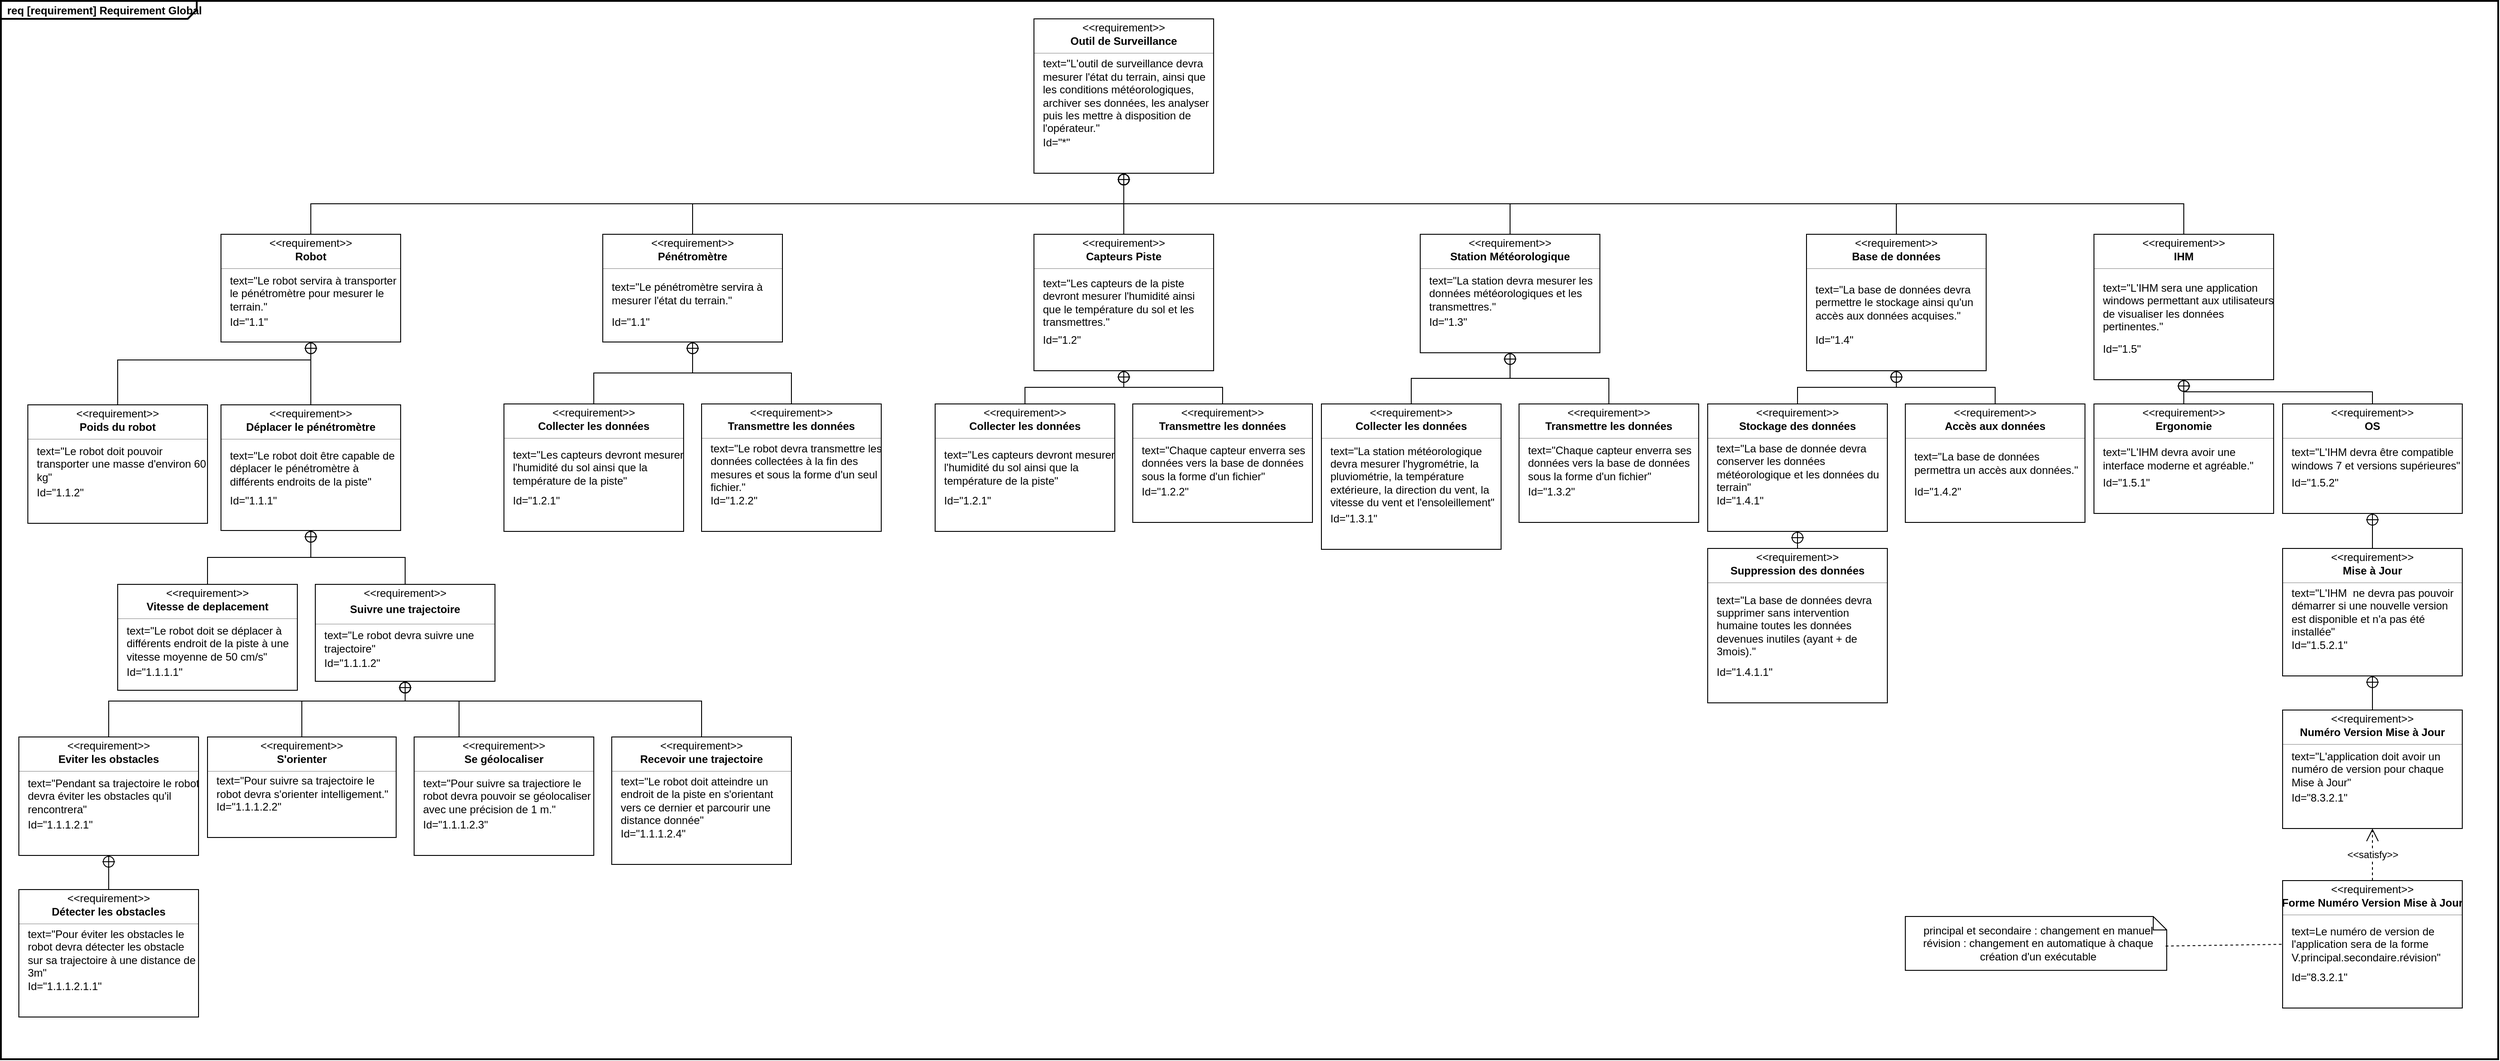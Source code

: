 <mxfile version="26.0.16">
  <diagram name="Page-1" id="929967ad-93f9-6ef4-fab6-5d389245f69c">
    <mxGraphModel dx="1711" dy="1189" grid="1" gridSize="10" guides="1" tooltips="1" connect="1" arrows="1" fold="1" page="1" pageScale="1.5" pageWidth="1169" pageHeight="826" background="none" math="0" shadow="0">
      <root>
        <mxCell id="0" style=";html=1;" />
        <mxCell id="1" style=";html=1;" parent="0" />
        <mxCell id="BjsAdJwaR5bysByXlGA6-1" value="&lt;p style=&quot;margin:0px;margin-top:4px;margin-left:7px;text-align:left;&quot;&gt;&lt;span&gt;req&lt;/span&gt;&amp;nbsp;[requirement] Requirement Global&lt;/p&gt;" style="html=1;shape=mxgraph.sysml.package;overflow=fill;labelX=218.33;strokeWidth=2;align=center;fontStyle=1" parent="1" vertex="1">
          <mxGeometry x="430" y="40" width="2780" height="1179" as="geometry" />
        </mxCell>
        <mxCell id="BjsAdJwaR5bysByXlGA6-2" value="" style="fontStyle=1;align=center;verticalAlign=middle;childLayout=stackLayout;horizontal=1;horizontalStack=0;resizeParent=1;resizeParentMax=0;resizeLast=0;marginBottom=0;" parent="1" vertex="1">
          <mxGeometry x="1580" y="60" width="200" height="172" as="geometry" />
        </mxCell>
        <mxCell id="BjsAdJwaR5bysByXlGA6-3" value="&amp;lt;&amp;lt;requirement&amp;gt;&amp;gt;" style="html=1;align=center;spacing=0;verticalAlign=middle;strokeColor=none;fillColor=none;whiteSpace=wrap;spacingTop=3;" parent="BjsAdJwaR5bysByXlGA6-2" vertex="1">
          <mxGeometry width="200" height="16" as="geometry" />
        </mxCell>
        <mxCell id="BjsAdJwaR5bysByXlGA6-4" value="Outil de Surveillance" style="html=1;align=center;spacing=0;verticalAlign=middle;strokeColor=none;fillColor=none;whiteSpace=wrap;fontStyle=1" parent="BjsAdJwaR5bysByXlGA6-2" vertex="1">
          <mxGeometry y="16" width="200" height="18" as="geometry" />
        </mxCell>
        <mxCell id="BjsAdJwaR5bysByXlGA6-5" value="" style="line;strokeWidth=0.25;fillColor=none;align=left;verticalAlign=middle;spacingTop=-1;spacingLeft=3;spacingRight=3;rotatable=0;labelPosition=right;points=[];portConstraint=eastwest;" parent="BjsAdJwaR5bysByXlGA6-2" vertex="1">
          <mxGeometry y="34" width="200" height="8" as="geometry" />
        </mxCell>
        <mxCell id="BjsAdJwaR5bysByXlGA6-6" value="text=&quot;L&#39;outil de surveillance devra&lt;br&gt;mesurer l&#39;état du terrain, ainsi que les conditions météorologiques, archiver ses données, les analyser puis les mettre à disposition de l&#39;opérateur.&quot;" style="html=1;align=left;spacing=0;verticalAlign=middle;strokeColor=none;fillColor=none;whiteSpace=wrap;spacingLeft=10;" parent="BjsAdJwaR5bysByXlGA6-2" vertex="1">
          <mxGeometry y="42" width="200" height="88" as="geometry" />
        </mxCell>
        <mxCell id="BjsAdJwaR5bysByXlGA6-7" value="Id=&quot;*&quot;" style="html=1;align=left;spacing=0;verticalAlign=middle;strokeColor=none;fillColor=none;whiteSpace=wrap;spacingLeft=10;" parent="BjsAdJwaR5bysByXlGA6-2" vertex="1">
          <mxGeometry y="130" width="200" height="16" as="geometry" />
        </mxCell>
        <mxCell id="BjsAdJwaR5bysByXlGA6-8" value="" style="html=1;align=center;spacing=0;verticalAlign=middle;strokeColor=none;fillColor=none;whiteSpace=wrap;" parent="BjsAdJwaR5bysByXlGA6-2" vertex="1">
          <mxGeometry y="146" width="200" height="26" as="geometry" />
        </mxCell>
        <mxCell id="BjsAdJwaR5bysByXlGA6-9" value="" style="fontStyle=1;align=center;verticalAlign=middle;childLayout=stackLayout;horizontal=1;horizontalStack=0;resizeParent=1;resizeParentMax=0;resizeLast=0;marginBottom=0;" parent="1" vertex="1">
          <mxGeometry x="675" y="300" width="200" height="120" as="geometry" />
        </mxCell>
        <mxCell id="BjsAdJwaR5bysByXlGA6-10" value="&amp;lt;&amp;lt;requirement&amp;gt;&amp;gt;" style="html=1;align=center;spacing=0;verticalAlign=middle;strokeColor=none;fillColor=none;whiteSpace=wrap;spacingTop=3;" parent="BjsAdJwaR5bysByXlGA6-9" vertex="1">
          <mxGeometry width="200" height="16" as="geometry" />
        </mxCell>
        <mxCell id="BjsAdJwaR5bysByXlGA6-11" value="Robot" style="html=1;align=center;spacing=0;verticalAlign=middle;strokeColor=none;fillColor=none;whiteSpace=wrap;fontStyle=1" parent="BjsAdJwaR5bysByXlGA6-9" vertex="1">
          <mxGeometry y="16" width="200" height="18" as="geometry" />
        </mxCell>
        <mxCell id="BjsAdJwaR5bysByXlGA6-12" value="" style="line;strokeWidth=0.25;fillColor=none;align=left;verticalAlign=middle;spacingTop=-1;spacingLeft=3;spacingRight=3;rotatable=0;labelPosition=right;points=[];portConstraint=eastwest;" parent="BjsAdJwaR5bysByXlGA6-9" vertex="1">
          <mxGeometry y="34" width="200" height="8" as="geometry" />
        </mxCell>
        <mxCell id="BjsAdJwaR5bysByXlGA6-13" value="text=&quot;Le robot servira à transporter le pénétromètre pour mesurer le terrain.&quot;" style="html=1;align=left;spacing=0;verticalAlign=middle;strokeColor=none;fillColor=none;whiteSpace=wrap;spacingLeft=10;" parent="BjsAdJwaR5bysByXlGA6-9" vertex="1">
          <mxGeometry y="42" width="200" height="48" as="geometry" />
        </mxCell>
        <mxCell id="BjsAdJwaR5bysByXlGA6-14" value="Id=&quot;1.1&quot;" style="html=1;align=left;spacing=0;verticalAlign=middle;strokeColor=none;fillColor=none;whiteSpace=wrap;spacingLeft=10;" parent="BjsAdJwaR5bysByXlGA6-9" vertex="1">
          <mxGeometry y="90" width="200" height="16" as="geometry" />
        </mxCell>
        <mxCell id="BjsAdJwaR5bysByXlGA6-15" value="" style="html=1;align=center;spacing=0;verticalAlign=middle;strokeColor=none;fillColor=none;whiteSpace=wrap;" parent="BjsAdJwaR5bysByXlGA6-9" vertex="1">
          <mxGeometry y="106" width="200" height="14" as="geometry" />
        </mxCell>
        <mxCell id="BjsAdJwaR5bysByXlGA6-16" value="" style="fontStyle=1;align=center;verticalAlign=middle;childLayout=stackLayout;horizontal=1;horizontalStack=0;resizeParent=1;resizeParentMax=0;resizeLast=0;marginBottom=0;" parent="1" vertex="1">
          <mxGeometry x="2010" y="300" width="200" height="132" as="geometry" />
        </mxCell>
        <mxCell id="BjsAdJwaR5bysByXlGA6-17" value="&amp;lt;&amp;lt;requirement&amp;gt;&amp;gt;" style="html=1;align=center;spacing=0;verticalAlign=middle;strokeColor=none;fillColor=none;whiteSpace=wrap;spacingTop=3;" parent="BjsAdJwaR5bysByXlGA6-16" vertex="1">
          <mxGeometry width="200" height="16" as="geometry" />
        </mxCell>
        <mxCell id="BjsAdJwaR5bysByXlGA6-18" value="Station Météorologique" style="html=1;align=center;spacing=0;verticalAlign=middle;strokeColor=none;fillColor=none;whiteSpace=wrap;fontStyle=1" parent="BjsAdJwaR5bysByXlGA6-16" vertex="1">
          <mxGeometry y="16" width="200" height="18" as="geometry" />
        </mxCell>
        <mxCell id="BjsAdJwaR5bysByXlGA6-19" value="" style="line;strokeWidth=0.25;fillColor=none;align=left;verticalAlign=middle;spacingTop=-1;spacingLeft=3;spacingRight=3;rotatable=0;labelPosition=right;points=[];portConstraint=eastwest;" parent="BjsAdJwaR5bysByXlGA6-16" vertex="1">
          <mxGeometry y="34" width="200" height="8" as="geometry" />
        </mxCell>
        <mxCell id="BjsAdJwaR5bysByXlGA6-20" value="text=&quot;La station devra mesurer les données météorologiques et les transmettres.&quot;" style="html=1;align=left;spacing=0;verticalAlign=middle;strokeColor=none;fillColor=none;whiteSpace=wrap;spacingLeft=10;" parent="BjsAdJwaR5bysByXlGA6-16" vertex="1">
          <mxGeometry y="42" width="200" height="48" as="geometry" />
        </mxCell>
        <mxCell id="BjsAdJwaR5bysByXlGA6-138" value="Id=&quot;1.3&quot;" style="html=1;align=left;spacing=0;verticalAlign=middle;strokeColor=none;fillColor=none;whiteSpace=wrap;spacingLeft=10;" parent="BjsAdJwaR5bysByXlGA6-16" vertex="1">
          <mxGeometry y="90" width="200" height="16" as="geometry" />
        </mxCell>
        <mxCell id="BjsAdJwaR5bysByXlGA6-22" value="" style="html=1;align=center;spacing=0;verticalAlign=middle;strokeColor=none;fillColor=none;whiteSpace=wrap;" parent="BjsAdJwaR5bysByXlGA6-16" vertex="1">
          <mxGeometry y="106" width="200" height="26" as="geometry" />
        </mxCell>
        <mxCell id="BjsAdJwaR5bysByXlGA6-23" value="" style="fontStyle=1;align=center;verticalAlign=middle;childLayout=stackLayout;horizontal=1;horizontalStack=0;resizeParent=1;resizeParentMax=0;resizeLast=0;marginBottom=0;" parent="1" vertex="1">
          <mxGeometry x="2440" y="300" width="200" height="152" as="geometry" />
        </mxCell>
        <mxCell id="BjsAdJwaR5bysByXlGA6-24" value="&amp;lt;&amp;lt;requirement&amp;gt;&amp;gt;" style="html=1;align=center;spacing=0;verticalAlign=middle;strokeColor=none;fillColor=none;whiteSpace=wrap;spacingTop=3;" parent="BjsAdJwaR5bysByXlGA6-23" vertex="1">
          <mxGeometry width="200" height="16" as="geometry" />
        </mxCell>
        <mxCell id="BjsAdJwaR5bysByXlGA6-25" value="Base de données" style="html=1;align=center;spacing=0;verticalAlign=middle;strokeColor=none;fillColor=none;whiteSpace=wrap;fontStyle=1" parent="BjsAdJwaR5bysByXlGA6-23" vertex="1">
          <mxGeometry y="16" width="200" height="18" as="geometry" />
        </mxCell>
        <mxCell id="BjsAdJwaR5bysByXlGA6-26" value="" style="line;strokeWidth=0.25;fillColor=none;align=left;verticalAlign=middle;spacingTop=-1;spacingLeft=3;spacingRight=3;rotatable=0;labelPosition=right;points=[];portConstraint=eastwest;" parent="BjsAdJwaR5bysByXlGA6-23" vertex="1">
          <mxGeometry y="34" width="200" height="8" as="geometry" />
        </mxCell>
        <mxCell id="BjsAdJwaR5bysByXlGA6-27" value="text=&quot;La base de données devra permettre le stockage ainsi qu&#39;un accès aux données acquises.&quot;" style="html=1;align=left;spacing=0;verticalAlign=middle;strokeColor=none;fillColor=none;whiteSpace=wrap;spacingLeft=10;" parent="BjsAdJwaR5bysByXlGA6-23" vertex="1">
          <mxGeometry y="42" width="200" height="68" as="geometry" />
        </mxCell>
        <mxCell id="BjsAdJwaR5bysByXlGA6-28" value="Id=&quot;1.4&quot;" style="html=1;align=left;spacing=0;verticalAlign=middle;strokeColor=none;fillColor=none;whiteSpace=wrap;spacingLeft=10;" parent="BjsAdJwaR5bysByXlGA6-23" vertex="1">
          <mxGeometry y="110" width="200" height="16" as="geometry" />
        </mxCell>
        <mxCell id="BjsAdJwaR5bysByXlGA6-29" value="" style="html=1;align=center;spacing=0;verticalAlign=middle;strokeColor=none;fillColor=none;whiteSpace=wrap;" parent="BjsAdJwaR5bysByXlGA6-23" vertex="1">
          <mxGeometry y="126" width="200" height="26" as="geometry" />
        </mxCell>
        <mxCell id="BjsAdJwaR5bysByXlGA6-37" value="" style="fontStyle=1;align=center;verticalAlign=middle;childLayout=stackLayout;horizontal=1;horizontalStack=0;resizeParent=1;resizeParentMax=0;resizeLast=0;marginBottom=0;" parent="1" vertex="1">
          <mxGeometry x="1580" y="300" width="200" height="152" as="geometry" />
        </mxCell>
        <mxCell id="BjsAdJwaR5bysByXlGA6-38" value="&amp;lt;&amp;lt;requirement&amp;gt;&amp;gt;" style="html=1;align=center;spacing=0;verticalAlign=middle;strokeColor=none;fillColor=none;whiteSpace=wrap;spacingTop=3;" parent="BjsAdJwaR5bysByXlGA6-37" vertex="1">
          <mxGeometry width="200" height="16" as="geometry" />
        </mxCell>
        <mxCell id="BjsAdJwaR5bysByXlGA6-39" value="Capteurs Piste" style="html=1;align=center;spacing=0;verticalAlign=middle;strokeColor=none;fillColor=none;whiteSpace=wrap;fontStyle=1" parent="BjsAdJwaR5bysByXlGA6-37" vertex="1">
          <mxGeometry y="16" width="200" height="18" as="geometry" />
        </mxCell>
        <mxCell id="BjsAdJwaR5bysByXlGA6-40" value="" style="line;strokeWidth=0.25;fillColor=none;align=left;verticalAlign=middle;spacingTop=-1;spacingLeft=3;spacingRight=3;rotatable=0;labelPosition=right;points=[];portConstraint=eastwest;" parent="BjsAdJwaR5bysByXlGA6-37" vertex="1">
          <mxGeometry y="34" width="200" height="8" as="geometry" />
        </mxCell>
        <mxCell id="BjsAdJwaR5bysByXlGA6-41" value="text=&quot;Les capteurs de la piste devront mesurer l&#39;humidité ainsi que le température du sol et les transmettres.&quot;" style="html=1;align=left;spacing=0;verticalAlign=middle;strokeColor=none;fillColor=none;whiteSpace=wrap;spacingLeft=10;" parent="BjsAdJwaR5bysByXlGA6-37" vertex="1">
          <mxGeometry y="42" width="200" height="68" as="geometry" />
        </mxCell>
        <mxCell id="BjsAdJwaR5bysByXlGA6-42" value="Id=&quot;1.2&quot;" style="html=1;align=left;spacing=0;verticalAlign=middle;strokeColor=none;fillColor=none;whiteSpace=wrap;spacingLeft=10;" parent="BjsAdJwaR5bysByXlGA6-37" vertex="1">
          <mxGeometry y="110" width="200" height="16" as="geometry" />
        </mxCell>
        <mxCell id="BjsAdJwaR5bysByXlGA6-43" value="" style="html=1;align=center;spacing=0;verticalAlign=middle;strokeColor=none;fillColor=none;whiteSpace=wrap;" parent="BjsAdJwaR5bysByXlGA6-37" vertex="1">
          <mxGeometry y="126" width="200" height="26" as="geometry" />
        </mxCell>
        <mxCell id="BjsAdJwaR5bysByXlGA6-103" value="" style="fontStyle=1;align=center;verticalAlign=middle;childLayout=stackLayout;horizontal=1;horizontalStack=0;resizeParent=1;resizeParentMax=0;resizeLast=0;marginBottom=0;" parent="1" vertex="1">
          <mxGeometry x="1210" y="489" width="200" height="142" as="geometry" />
        </mxCell>
        <mxCell id="BjsAdJwaR5bysByXlGA6-104" value="&amp;lt;&amp;lt;requirement&amp;gt;&amp;gt;" style="html=1;align=center;spacing=0;verticalAlign=middle;strokeColor=none;fillColor=none;whiteSpace=wrap;spacingTop=3;" parent="BjsAdJwaR5bysByXlGA6-103" vertex="1">
          <mxGeometry width="200" height="16" as="geometry" />
        </mxCell>
        <mxCell id="BjsAdJwaR5bysByXlGA6-105" value="Transmettre les données" style="html=1;align=center;spacing=0;verticalAlign=middle;strokeColor=none;fillColor=none;whiteSpace=wrap;fontStyle=1" parent="BjsAdJwaR5bysByXlGA6-103" vertex="1">
          <mxGeometry y="16" width="200" height="18" as="geometry" />
        </mxCell>
        <mxCell id="BjsAdJwaR5bysByXlGA6-106" value="" style="line;strokeWidth=0.25;fillColor=none;align=left;verticalAlign=middle;spacingTop=-1;spacingLeft=3;spacingRight=3;rotatable=0;labelPosition=right;points=[];portConstraint=eastwest;" parent="BjsAdJwaR5bysByXlGA6-103" vertex="1">
          <mxGeometry y="34" width="200" height="8" as="geometry" />
        </mxCell>
        <mxCell id="BjsAdJwaR5bysByXlGA6-107" value="text=&quot;Le robot devra transmettre les données collectées à la fin des mesures et sous la forme d&#39;un seul fichier.&quot;" style="html=1;align=left;spacing=0;verticalAlign=middle;strokeColor=none;fillColor=none;whiteSpace=wrap;spacingLeft=10;" parent="BjsAdJwaR5bysByXlGA6-103" vertex="1">
          <mxGeometry y="42" width="200" height="58" as="geometry" />
        </mxCell>
        <mxCell id="BjsAdJwaR5bysByXlGA6-108" value="Id=&quot;1.2.2&quot;" style="html=1;align=left;spacing=0;verticalAlign=middle;strokeColor=none;fillColor=none;whiteSpace=wrap;spacingLeft=10;" parent="BjsAdJwaR5bysByXlGA6-103" vertex="1">
          <mxGeometry y="100" width="200" height="16" as="geometry" />
        </mxCell>
        <mxCell id="BjsAdJwaR5bysByXlGA6-109" value="" style="html=1;align=center;spacing=0;verticalAlign=middle;strokeColor=none;fillColor=none;whiteSpace=wrap;" parent="BjsAdJwaR5bysByXlGA6-103" vertex="1">
          <mxGeometry y="116" width="200" height="26" as="geometry" />
        </mxCell>
        <mxCell id="BjsAdJwaR5bysByXlGA6-120" value="" style="rounded=0;html=1;labelBackgroundColor=none;endArrow=none;edgeStyle=elbowEdgeStyle;elbow=vertical;startArrow=sysMLPackCont;startSize=12;exitX=0.5;exitY=1;exitDx=0;exitDy=0;entryX=0.5;entryY=0;entryDx=0;entryDy=0;" parent="1" edge="1" target="dOWmHlfBPdGyiv2R1hLI-16" source="dOWmHlfBPdGyiv2R1hLI-7">
          <mxGeometry relative="1" as="geometry">
            <mxPoint x="775" y="590" as="sourcePoint" />
            <mxPoint x="775" y="630" as="targetPoint" />
            <Array as="points">
              <mxPoint x="830" y="660" />
            </Array>
          </mxGeometry>
        </mxCell>
        <mxCell id="BjsAdJwaR5bysByXlGA6-121" value="" style="rounded=0;html=1;labelBackgroundColor=none;endArrow=none;edgeStyle=elbowEdgeStyle;elbow=vertical;startArrow=sysMLPackCont;startSize=12;exitX=0.5;exitY=1;exitDx=0;exitDy=0;entryX=0.5;entryY=0;entryDx=0;entryDy=0;" parent="1" source="DIkkWQ_dd3_0cyvRfukZ-7" target="BjsAdJwaR5bysByXlGA6-104" edge="1">
          <mxGeometry relative="1" as="geometry">
            <mxPoint x="1000" y="650" as="sourcePoint" />
            <mxPoint x="1090" y="710.0" as="targetPoint" />
          </mxGeometry>
        </mxCell>
        <mxCell id="BjsAdJwaR5bysByXlGA6-127" value="" style="rounded=0;html=1;labelBackgroundColor=none;endArrow=none;edgeStyle=elbowEdgeStyle;elbow=vertical;startArrow=sysMLPackCont;startSize=12;exitX=0.5;exitY=1;exitDx=0;exitDy=0;entryX=0.5;entryY=0;entryDx=0;entryDy=0;" parent="1" edge="1" target="dOWmHlfBPdGyiv2R1hLI-38" source="dOWmHlfBPdGyiv2R1hLI-36">
          <mxGeometry relative="1" as="geometry">
            <mxPoint x="560" y="962" as="sourcePoint" />
            <mxPoint x="560" y="1000" as="targetPoint" />
          </mxGeometry>
        </mxCell>
        <mxCell id="BjsAdJwaR5bysByXlGA6-139" value="" style="fontStyle=1;align=center;verticalAlign=middle;childLayout=stackLayout;horizontal=1;horizontalStack=0;resizeParent=1;resizeParentMax=0;resizeLast=0;marginBottom=0;" parent="1" vertex="1">
          <mxGeometry x="1470" y="489" width="200" height="142" as="geometry" />
        </mxCell>
        <mxCell id="BjsAdJwaR5bysByXlGA6-140" value="&amp;lt;&amp;lt;requirement&amp;gt;&amp;gt;" style="html=1;align=center;spacing=0;verticalAlign=middle;strokeColor=none;fillColor=none;whiteSpace=wrap;spacingTop=3;" parent="BjsAdJwaR5bysByXlGA6-139" vertex="1">
          <mxGeometry width="200" height="16" as="geometry" />
        </mxCell>
        <mxCell id="BjsAdJwaR5bysByXlGA6-141" value="Collecter les données" style="html=1;align=center;spacing=0;verticalAlign=middle;strokeColor=none;fillColor=none;whiteSpace=wrap;fontStyle=1" parent="BjsAdJwaR5bysByXlGA6-139" vertex="1">
          <mxGeometry y="16" width="200" height="18" as="geometry" />
        </mxCell>
        <mxCell id="BjsAdJwaR5bysByXlGA6-142" value="" style="line;strokeWidth=0.25;fillColor=none;align=left;verticalAlign=middle;spacingTop=-1;spacingLeft=3;spacingRight=3;rotatable=0;labelPosition=right;points=[];portConstraint=eastwest;" parent="BjsAdJwaR5bysByXlGA6-139" vertex="1">
          <mxGeometry y="34" width="200" height="8" as="geometry" />
        </mxCell>
        <mxCell id="BjsAdJwaR5bysByXlGA6-143" value="text=&quot;Les capteurs devront mesurer l&#39;humidité du sol ainsi que la température de la piste&quot;" style="html=1;align=left;spacing=0;verticalAlign=middle;strokeColor=none;fillColor=none;whiteSpace=wrap;spacingLeft=10;" parent="BjsAdJwaR5bysByXlGA6-139" vertex="1">
          <mxGeometry y="42" width="200" height="58" as="geometry" />
        </mxCell>
        <mxCell id="BjsAdJwaR5bysByXlGA6-144" value="Id=&quot;1.2.1&quot;" style="html=1;align=left;spacing=0;verticalAlign=middle;strokeColor=none;fillColor=none;whiteSpace=wrap;spacingLeft=10;" parent="BjsAdJwaR5bysByXlGA6-139" vertex="1">
          <mxGeometry y="100" width="200" height="16" as="geometry" />
        </mxCell>
        <mxCell id="BjsAdJwaR5bysByXlGA6-145" value="" style="html=1;align=center;spacing=0;verticalAlign=middle;strokeColor=none;fillColor=none;whiteSpace=wrap;" parent="BjsAdJwaR5bysByXlGA6-139" vertex="1">
          <mxGeometry y="116" width="200" height="26" as="geometry" />
        </mxCell>
        <mxCell id="BjsAdJwaR5bysByXlGA6-146" value="" style="fontStyle=1;align=center;verticalAlign=middle;childLayout=stackLayout;horizontal=1;horizontalStack=0;resizeParent=1;resizeParentMax=0;resizeLast=0;marginBottom=0;" parent="1" vertex="1">
          <mxGeometry x="1690" y="489" width="200" height="132" as="geometry" />
        </mxCell>
        <mxCell id="BjsAdJwaR5bysByXlGA6-147" value="&amp;lt;&amp;lt;requirement&amp;gt;&amp;gt;" style="html=1;align=center;spacing=0;verticalAlign=middle;strokeColor=none;fillColor=none;whiteSpace=wrap;spacingTop=3;" parent="BjsAdJwaR5bysByXlGA6-146" vertex="1">
          <mxGeometry width="200" height="16" as="geometry" />
        </mxCell>
        <mxCell id="BjsAdJwaR5bysByXlGA6-148" value="Transmettre les données" style="html=1;align=center;spacing=0;verticalAlign=middle;strokeColor=none;fillColor=none;whiteSpace=wrap;fontStyle=1" parent="BjsAdJwaR5bysByXlGA6-146" vertex="1">
          <mxGeometry y="16" width="200" height="18" as="geometry" />
        </mxCell>
        <mxCell id="BjsAdJwaR5bysByXlGA6-149" value="" style="line;strokeWidth=0.25;fillColor=none;align=left;verticalAlign=middle;spacingTop=-1;spacingLeft=3;spacingRight=3;rotatable=0;labelPosition=right;points=[];portConstraint=eastwest;" parent="BjsAdJwaR5bysByXlGA6-146" vertex="1">
          <mxGeometry y="34" width="200" height="8" as="geometry" />
        </mxCell>
        <mxCell id="BjsAdJwaR5bysByXlGA6-150" value="text=&quot;Chaque capteur enverra ses données vers la base de données sous la forme d&#39;un fichier&quot;" style="html=1;align=left;spacing=0;verticalAlign=middle;strokeColor=none;fillColor=none;whiteSpace=wrap;spacingLeft=10;" parent="BjsAdJwaR5bysByXlGA6-146" vertex="1">
          <mxGeometry y="42" width="200" height="48" as="geometry" />
        </mxCell>
        <mxCell id="BjsAdJwaR5bysByXlGA6-151" value="Id=&quot;1.2.2&quot;" style="html=1;align=left;spacing=0;verticalAlign=middle;strokeColor=none;fillColor=none;whiteSpace=wrap;spacingLeft=10;" parent="BjsAdJwaR5bysByXlGA6-146" vertex="1">
          <mxGeometry y="90" width="200" height="16" as="geometry" />
        </mxCell>
        <mxCell id="BjsAdJwaR5bysByXlGA6-152" value="" style="html=1;align=center;spacing=0;verticalAlign=middle;strokeColor=none;fillColor=none;whiteSpace=wrap;" parent="BjsAdJwaR5bysByXlGA6-146" vertex="1">
          <mxGeometry y="106" width="200" height="26" as="geometry" />
        </mxCell>
        <mxCell id="BjsAdJwaR5bysByXlGA6-160" value="" style="fontStyle=1;align=center;verticalAlign=middle;childLayout=stackLayout;horizontal=1;horizontalStack=0;resizeParent=1;resizeParentMax=0;resizeLast=0;marginBottom=0;" parent="1" vertex="1">
          <mxGeometry x="1900" y="489" width="200" height="162" as="geometry" />
        </mxCell>
        <mxCell id="BjsAdJwaR5bysByXlGA6-161" value="&amp;lt;&amp;lt;requirement&amp;gt;&amp;gt;" style="html=1;align=center;spacing=0;verticalAlign=middle;strokeColor=none;fillColor=none;whiteSpace=wrap;spacingTop=3;" parent="BjsAdJwaR5bysByXlGA6-160" vertex="1">
          <mxGeometry width="200" height="16" as="geometry" />
        </mxCell>
        <mxCell id="BjsAdJwaR5bysByXlGA6-162" value="Collecter les données" style="html=1;align=center;spacing=0;verticalAlign=middle;strokeColor=none;fillColor=none;whiteSpace=wrap;fontStyle=1" parent="BjsAdJwaR5bysByXlGA6-160" vertex="1">
          <mxGeometry y="16" width="200" height="18" as="geometry" />
        </mxCell>
        <mxCell id="BjsAdJwaR5bysByXlGA6-163" value="" style="line;strokeWidth=0.25;fillColor=none;align=left;verticalAlign=middle;spacingTop=-1;spacingLeft=3;spacingRight=3;rotatable=0;labelPosition=right;points=[];portConstraint=eastwest;" parent="BjsAdJwaR5bysByXlGA6-160" vertex="1">
          <mxGeometry y="34" width="200" height="8" as="geometry" />
        </mxCell>
        <mxCell id="BjsAdJwaR5bysByXlGA6-164" value="text=&quot;La station météorologique devra mesurer l&#39;hygrométrie, la pluviométrie, la température extérieure, la direction du vent, la vitesse du vent et l&#39;ensoleillement&quot;" style="html=1;align=left;spacing=0;verticalAlign=middle;strokeColor=none;fillColor=none;whiteSpace=wrap;spacingLeft=10;" parent="BjsAdJwaR5bysByXlGA6-160" vertex="1">
          <mxGeometry y="42" width="200" height="78" as="geometry" />
        </mxCell>
        <mxCell id="BjsAdJwaR5bysByXlGA6-165" value="Id=&quot;1.3.1&quot;" style="html=1;align=left;spacing=0;verticalAlign=middle;strokeColor=none;fillColor=none;whiteSpace=wrap;spacingLeft=10;" parent="BjsAdJwaR5bysByXlGA6-160" vertex="1">
          <mxGeometry y="120" width="200" height="16" as="geometry" />
        </mxCell>
        <mxCell id="BjsAdJwaR5bysByXlGA6-166" value="" style="html=1;align=center;spacing=0;verticalAlign=middle;strokeColor=none;fillColor=none;whiteSpace=wrap;" parent="BjsAdJwaR5bysByXlGA6-160" vertex="1">
          <mxGeometry y="136" width="200" height="26" as="geometry" />
        </mxCell>
        <mxCell id="BjsAdJwaR5bysByXlGA6-181" value="" style="fontStyle=1;align=center;verticalAlign=middle;childLayout=stackLayout;horizontal=1;horizontalStack=0;resizeParent=1;resizeParentMax=0;resizeLast=0;marginBottom=0;" parent="1" vertex="1">
          <mxGeometry x="2120" y="489" width="200" height="132" as="geometry" />
        </mxCell>
        <mxCell id="BjsAdJwaR5bysByXlGA6-182" value="&amp;lt;&amp;lt;requirement&amp;gt;&amp;gt;" style="html=1;align=center;spacing=0;verticalAlign=middle;strokeColor=none;fillColor=none;whiteSpace=wrap;spacingTop=3;" parent="BjsAdJwaR5bysByXlGA6-181" vertex="1">
          <mxGeometry width="200" height="16" as="geometry" />
        </mxCell>
        <mxCell id="BjsAdJwaR5bysByXlGA6-183" value="Transmettre les données" style="html=1;align=center;spacing=0;verticalAlign=middle;strokeColor=none;fillColor=none;whiteSpace=wrap;fontStyle=1" parent="BjsAdJwaR5bysByXlGA6-181" vertex="1">
          <mxGeometry y="16" width="200" height="18" as="geometry" />
        </mxCell>
        <mxCell id="BjsAdJwaR5bysByXlGA6-184" value="" style="line;strokeWidth=0.25;fillColor=none;align=left;verticalAlign=middle;spacingTop=-1;spacingLeft=3;spacingRight=3;rotatable=0;labelPosition=right;points=[];portConstraint=eastwest;" parent="BjsAdJwaR5bysByXlGA6-181" vertex="1">
          <mxGeometry y="34" width="200" height="8" as="geometry" />
        </mxCell>
        <mxCell id="BjsAdJwaR5bysByXlGA6-185" value="text=&quot;Chaque capteur enverra ses données vers la base de données sous la forme d&#39;un fichier&quot;" style="html=1;align=left;spacing=0;verticalAlign=middle;strokeColor=none;fillColor=none;whiteSpace=wrap;spacingLeft=10;" parent="BjsAdJwaR5bysByXlGA6-181" vertex="1">
          <mxGeometry y="42" width="200" height="48" as="geometry" />
        </mxCell>
        <mxCell id="BjsAdJwaR5bysByXlGA6-186" value="Id=&quot;1.3&lt;span style=&quot;background-color: transparent; color: light-dark(rgb(0, 0, 0), rgb(255, 255, 255));&quot;&gt;.2&quot;&lt;/span&gt;" style="html=1;align=left;spacing=0;verticalAlign=middle;strokeColor=none;fillColor=none;whiteSpace=wrap;spacingLeft=10;" parent="BjsAdJwaR5bysByXlGA6-181" vertex="1">
          <mxGeometry y="90" width="200" height="16" as="geometry" />
        </mxCell>
        <mxCell id="BjsAdJwaR5bysByXlGA6-187" value="" style="html=1;align=center;spacing=0;verticalAlign=middle;strokeColor=none;fillColor=none;whiteSpace=wrap;" parent="BjsAdJwaR5bysByXlGA6-181" vertex="1">
          <mxGeometry y="106" width="200" height="26" as="geometry" />
        </mxCell>
        <mxCell id="BjsAdJwaR5bysByXlGA6-208" value="" style="rounded=0;html=1;labelBackgroundColor=none;endArrow=none;edgeStyle=elbowEdgeStyle;elbow=vertical;startArrow=sysMLPackCont;startSize=12;exitX=0.5;exitY=1;exitDx=0;exitDy=0;entryX=0.5;entryY=0;entryDx=0;entryDy=0;" parent="1" source="BjsAdJwaR5bysByXlGA6-43" target="BjsAdJwaR5bysByXlGA6-147" edge="1">
          <mxGeometry relative="1" as="geometry">
            <mxPoint x="1990" y="360" as="sourcePoint" />
            <mxPoint x="1900" y="420.0" as="targetPoint" />
          </mxGeometry>
        </mxCell>
        <mxCell id="BjsAdJwaR5bysByXlGA6-209" value="" style="rounded=0;html=1;labelBackgroundColor=none;endArrow=none;edgeStyle=elbowEdgeStyle;elbow=vertical;startArrow=sysMLPackCont;startSize=12;exitX=0.5;exitY=1;exitDx=0;exitDy=0;entryX=0.5;entryY=0;entryDx=0;entryDy=0;" parent="1" source="BjsAdJwaR5bysByXlGA6-22" target="BjsAdJwaR5bysByXlGA6-161" edge="1">
          <mxGeometry relative="1" as="geometry">
            <mxPoint x="1910" y="420" as="sourcePoint" />
            <mxPoint x="2000" y="480.0" as="targetPoint" />
          </mxGeometry>
        </mxCell>
        <mxCell id="BjsAdJwaR5bysByXlGA6-210" value="" style="rounded=0;html=1;labelBackgroundColor=none;endArrow=none;edgeStyle=elbowEdgeStyle;elbow=vertical;startArrow=sysMLPackCont;startSize=12;exitX=0.5;exitY=1;exitDx=0;exitDy=0;entryX=0.5;entryY=0;entryDx=0;entryDy=0;" parent="1" source="BjsAdJwaR5bysByXlGA6-43" target="BjsAdJwaR5bysByXlGA6-140" edge="1">
          <mxGeometry relative="1" as="geometry">
            <mxPoint x="2000" y="370" as="sourcePoint" />
            <mxPoint x="1910" y="430.0" as="targetPoint" />
          </mxGeometry>
        </mxCell>
        <mxCell id="BjsAdJwaR5bysByXlGA6-213" value="" style="rounded=0;html=1;labelBackgroundColor=none;endArrow=none;edgeStyle=elbowEdgeStyle;elbow=vertical;startArrow=sysMLPackCont;startSize=12;exitX=0.5;exitY=1;exitDx=0;exitDy=0;entryX=0.5;entryY=0;entryDx=0;entryDy=0;" parent="1" source="BjsAdJwaR5bysByXlGA6-22" target="BjsAdJwaR5bysByXlGA6-182" edge="1">
          <mxGeometry relative="1" as="geometry">
            <mxPoint x="1890" y="400" as="sourcePoint" />
            <mxPoint x="1800" y="460.0" as="targetPoint" />
          </mxGeometry>
        </mxCell>
        <mxCell id="Zmh-kfV3eTwTil-K40oj-1" value="" style="fontStyle=1;align=center;verticalAlign=middle;childLayout=stackLayout;horizontal=1;horizontalStack=0;resizeParent=1;resizeParentMax=0;resizeLast=0;marginBottom=0;" parent="1" vertex="1">
          <mxGeometry x="2330" y="489" width="200" height="142" as="geometry" />
        </mxCell>
        <mxCell id="Zmh-kfV3eTwTil-K40oj-2" value="&amp;lt;&amp;lt;requirement&amp;gt;&amp;gt;" style="html=1;align=center;spacing=0;verticalAlign=middle;strokeColor=none;fillColor=none;whiteSpace=wrap;spacingTop=3;" parent="Zmh-kfV3eTwTil-K40oj-1" vertex="1">
          <mxGeometry width="200" height="16" as="geometry" />
        </mxCell>
        <mxCell id="Zmh-kfV3eTwTil-K40oj-3" value="Stockage des données" style="html=1;align=center;spacing=0;verticalAlign=middle;strokeColor=none;fillColor=none;whiteSpace=wrap;fontStyle=1" parent="Zmh-kfV3eTwTil-K40oj-1" vertex="1">
          <mxGeometry y="16" width="200" height="18" as="geometry" />
        </mxCell>
        <mxCell id="Zmh-kfV3eTwTil-K40oj-4" value="" style="line;strokeWidth=0.25;fillColor=none;align=left;verticalAlign=middle;spacingTop=-1;spacingLeft=3;spacingRight=3;rotatable=0;labelPosition=right;points=[];portConstraint=eastwest;" parent="Zmh-kfV3eTwTil-K40oj-1" vertex="1">
          <mxGeometry y="34" width="200" height="8" as="geometry" />
        </mxCell>
        <mxCell id="Zmh-kfV3eTwTil-K40oj-5" value="text=&quot;La base de donnée devra conserver les données météorologique et les données du terrain&quot;" style="html=1;align=left;spacing=0;verticalAlign=middle;strokeColor=none;fillColor=none;whiteSpace=wrap;spacingLeft=10;" parent="Zmh-kfV3eTwTil-K40oj-1" vertex="1">
          <mxGeometry y="42" width="200" height="58" as="geometry" />
        </mxCell>
        <mxCell id="Zmh-kfV3eTwTil-K40oj-6" value="Id=&quot;1.4.1&quot;" style="html=1;align=left;spacing=0;verticalAlign=middle;strokeColor=none;fillColor=none;whiteSpace=wrap;spacingLeft=10;" parent="Zmh-kfV3eTwTil-K40oj-1" vertex="1">
          <mxGeometry y="100" width="200" height="16" as="geometry" />
        </mxCell>
        <mxCell id="Zmh-kfV3eTwTil-K40oj-7" value="" style="html=1;align=center;spacing=0;verticalAlign=middle;strokeColor=none;fillColor=none;whiteSpace=wrap;" parent="Zmh-kfV3eTwTil-K40oj-1" vertex="1">
          <mxGeometry y="116" width="200" height="26" as="geometry" />
        </mxCell>
        <mxCell id="Zmh-kfV3eTwTil-K40oj-8" value="" style="fontStyle=1;align=center;verticalAlign=middle;childLayout=stackLayout;horizontal=1;horizontalStack=0;resizeParent=1;resizeParentMax=0;resizeLast=0;marginBottom=0;" parent="1" vertex="1">
          <mxGeometry x="2550" y="489" width="200" height="132" as="geometry" />
        </mxCell>
        <mxCell id="Zmh-kfV3eTwTil-K40oj-9" value="&amp;lt;&amp;lt;requirement&amp;gt;&amp;gt;" style="html=1;align=center;spacing=0;verticalAlign=middle;strokeColor=none;fillColor=none;whiteSpace=wrap;spacingTop=3;" parent="Zmh-kfV3eTwTil-K40oj-8" vertex="1">
          <mxGeometry width="200" height="16" as="geometry" />
        </mxCell>
        <mxCell id="Zmh-kfV3eTwTil-K40oj-10" value="Accès aux données" style="html=1;align=center;spacing=0;verticalAlign=middle;strokeColor=none;fillColor=none;whiteSpace=wrap;fontStyle=1" parent="Zmh-kfV3eTwTil-K40oj-8" vertex="1">
          <mxGeometry y="16" width="200" height="18" as="geometry" />
        </mxCell>
        <mxCell id="Zmh-kfV3eTwTil-K40oj-11" value="" style="line;strokeWidth=0.25;fillColor=none;align=left;verticalAlign=middle;spacingTop=-1;spacingLeft=3;spacingRight=3;rotatable=0;labelPosition=right;points=[];portConstraint=eastwest;" parent="Zmh-kfV3eTwTil-K40oj-8" vertex="1">
          <mxGeometry y="34" width="200" height="8" as="geometry" />
        </mxCell>
        <mxCell id="Zmh-kfV3eTwTil-K40oj-30" style="edgeStyle=orthogonalEdgeStyle;rounded=0;orthogonalLoop=1;jettySize=auto;html=1;exitX=0.75;exitY=1;exitDx=0;exitDy=0;entryX=0.75;entryY=0;entryDx=0;entryDy=0;" parent="Zmh-kfV3eTwTil-K40oj-8" source="Zmh-kfV3eTwTil-K40oj-12" target="Zmh-kfV3eTwTil-K40oj-13" edge="1">
          <mxGeometry relative="1" as="geometry" />
        </mxCell>
        <mxCell id="Zmh-kfV3eTwTil-K40oj-12" value="text=&quot;La base de données permettra un accès aux données.&quot;" style="html=1;align=left;spacing=0;verticalAlign=middle;strokeColor=none;fillColor=none;whiteSpace=wrap;spacingLeft=10;" parent="Zmh-kfV3eTwTil-K40oj-8" vertex="1">
          <mxGeometry y="42" width="200" height="48" as="geometry" />
        </mxCell>
        <mxCell id="Zmh-kfV3eTwTil-K40oj-13" value="Id=&quot;1.4.2&quot;" style="html=1;align=left;spacing=0;verticalAlign=middle;strokeColor=none;fillColor=none;whiteSpace=wrap;spacingLeft=10;" parent="Zmh-kfV3eTwTil-K40oj-8" vertex="1">
          <mxGeometry y="90" width="200" height="16" as="geometry" />
        </mxCell>
        <mxCell id="Zmh-kfV3eTwTil-K40oj-14" value="" style="html=1;align=center;spacing=0;verticalAlign=middle;strokeColor=none;fillColor=none;whiteSpace=wrap;" parent="Zmh-kfV3eTwTil-K40oj-8" vertex="1">
          <mxGeometry y="106" width="200" height="26" as="geometry" />
        </mxCell>
        <mxCell id="Zmh-kfV3eTwTil-K40oj-15" value="" style="fontStyle=1;align=center;verticalAlign=middle;childLayout=stackLayout;horizontal=1;horizontalStack=0;resizeParent=1;resizeParentMax=0;resizeLast=0;marginBottom=0;" parent="1" vertex="1">
          <mxGeometry x="2330" y="650" width="200" height="172" as="geometry" />
        </mxCell>
        <mxCell id="Zmh-kfV3eTwTil-K40oj-16" value="&amp;lt;&amp;lt;requirement&amp;gt;&amp;gt;" style="html=1;align=center;spacing=0;verticalAlign=middle;strokeColor=none;fillColor=none;whiteSpace=wrap;spacingTop=3;" parent="Zmh-kfV3eTwTil-K40oj-15" vertex="1">
          <mxGeometry width="200" height="16" as="geometry" />
        </mxCell>
        <mxCell id="Zmh-kfV3eTwTil-K40oj-17" value="Suppression des données" style="html=1;align=center;spacing=0;verticalAlign=middle;strokeColor=none;fillColor=none;whiteSpace=wrap;fontStyle=1" parent="Zmh-kfV3eTwTil-K40oj-15" vertex="1">
          <mxGeometry y="16" width="200" height="18" as="geometry" />
        </mxCell>
        <mxCell id="Zmh-kfV3eTwTil-K40oj-18" value="" style="line;strokeWidth=0.25;fillColor=none;align=left;verticalAlign=middle;spacingTop=-1;spacingLeft=3;spacingRight=3;rotatable=0;labelPosition=right;points=[];portConstraint=eastwest;" parent="Zmh-kfV3eTwTil-K40oj-15" vertex="1">
          <mxGeometry y="34" width="200" height="8" as="geometry" />
        </mxCell>
        <mxCell id="Zmh-kfV3eTwTil-K40oj-19" value="text=&quot;La base de données devra supprimer sans intervention humaine toutes les données devenues inutiles (ayant + de 3mois).&quot;" style="html=1;align=left;spacing=0;verticalAlign=middle;strokeColor=none;fillColor=none;whiteSpace=wrap;spacingLeft=10;" parent="Zmh-kfV3eTwTil-K40oj-15" vertex="1">
          <mxGeometry y="42" width="200" height="88" as="geometry" />
        </mxCell>
        <mxCell id="Zmh-kfV3eTwTil-K40oj-20" value="Id=&quot;1.4.1.1&quot;" style="html=1;align=left;spacing=0;verticalAlign=middle;strokeColor=none;fillColor=none;whiteSpace=wrap;spacingLeft=10;" parent="Zmh-kfV3eTwTil-K40oj-15" vertex="1">
          <mxGeometry y="130" width="200" height="16" as="geometry" />
        </mxCell>
        <mxCell id="Zmh-kfV3eTwTil-K40oj-21" value="" style="html=1;align=center;spacing=0;verticalAlign=middle;strokeColor=none;fillColor=none;whiteSpace=wrap;" parent="Zmh-kfV3eTwTil-K40oj-15" vertex="1">
          <mxGeometry y="146" width="200" height="26" as="geometry" />
        </mxCell>
        <mxCell id="Zmh-kfV3eTwTil-K40oj-31" value="" style="fontStyle=1;align=center;verticalAlign=middle;childLayout=stackLayout;horizontal=1;horizontalStack=0;resizeParent=1;resizeParentMax=0;resizeLast=0;marginBottom=0;" parent="1" vertex="1">
          <mxGeometry x="2760" y="300" width="200" height="162" as="geometry" />
        </mxCell>
        <mxCell id="Zmh-kfV3eTwTil-K40oj-32" value="&amp;lt;&amp;lt;requirement&amp;gt;&amp;gt;" style="html=1;align=center;spacing=0;verticalAlign=middle;strokeColor=none;fillColor=none;whiteSpace=wrap;spacingTop=3;" parent="Zmh-kfV3eTwTil-K40oj-31" vertex="1">
          <mxGeometry width="200" height="16" as="geometry" />
        </mxCell>
        <mxCell id="Zmh-kfV3eTwTil-K40oj-33" value="IHM" style="html=1;align=center;spacing=0;verticalAlign=middle;strokeColor=none;fillColor=none;whiteSpace=wrap;fontStyle=1" parent="Zmh-kfV3eTwTil-K40oj-31" vertex="1">
          <mxGeometry y="16" width="200" height="18" as="geometry" />
        </mxCell>
        <mxCell id="Zmh-kfV3eTwTil-K40oj-34" value="" style="line;strokeWidth=0.25;fillColor=none;align=left;verticalAlign=middle;spacingTop=-1;spacingLeft=3;spacingRight=3;rotatable=0;labelPosition=right;points=[];portConstraint=eastwest;" parent="Zmh-kfV3eTwTil-K40oj-31" vertex="1">
          <mxGeometry y="34" width="200" height="8" as="geometry" />
        </mxCell>
        <mxCell id="Zmh-kfV3eTwTil-K40oj-35" value="text=&quot;L&#39;IHM sera une application windows permettant aux utilisateurs de visualiser les données pertinentes.&quot;" style="html=1;align=left;spacing=0;verticalAlign=middle;strokeColor=none;fillColor=none;whiteSpace=wrap;spacingLeft=10;" parent="Zmh-kfV3eTwTil-K40oj-31" vertex="1">
          <mxGeometry y="42" width="200" height="78" as="geometry" />
        </mxCell>
        <mxCell id="Zmh-kfV3eTwTil-K40oj-36" value="Id=&quot;1.5&quot;" style="html=1;align=left;spacing=0;verticalAlign=middle;strokeColor=none;fillColor=none;whiteSpace=wrap;spacingLeft=10;" parent="Zmh-kfV3eTwTil-K40oj-31" vertex="1">
          <mxGeometry y="120" width="200" height="16" as="geometry" />
        </mxCell>
        <mxCell id="Zmh-kfV3eTwTil-K40oj-37" value="" style="html=1;align=center;spacing=0;verticalAlign=middle;strokeColor=none;fillColor=none;whiteSpace=wrap;" parent="Zmh-kfV3eTwTil-K40oj-31" vertex="1">
          <mxGeometry y="136" width="200" height="26" as="geometry" />
        </mxCell>
        <mxCell id="Zmh-kfV3eTwTil-K40oj-38" value="" style="fontStyle=1;align=center;verticalAlign=middle;childLayout=stackLayout;horizontal=1;horizontalStack=0;resizeParent=1;resizeParentMax=0;resizeLast=0;marginBottom=0;" parent="1" vertex="1">
          <mxGeometry x="2760" y="489" width="200" height="122" as="geometry" />
        </mxCell>
        <mxCell id="Zmh-kfV3eTwTil-K40oj-39" value="&amp;lt;&amp;lt;requirement&amp;gt;&amp;gt;" style="html=1;align=center;spacing=0;verticalAlign=middle;strokeColor=none;fillColor=none;whiteSpace=wrap;spacingTop=3;" parent="Zmh-kfV3eTwTil-K40oj-38" vertex="1">
          <mxGeometry width="200" height="16" as="geometry" />
        </mxCell>
        <mxCell id="Zmh-kfV3eTwTil-K40oj-40" value="Ergonomie" style="html=1;align=center;spacing=0;verticalAlign=middle;strokeColor=none;fillColor=none;whiteSpace=wrap;fontStyle=1" parent="Zmh-kfV3eTwTil-K40oj-38" vertex="1">
          <mxGeometry y="16" width="200" height="18" as="geometry" />
        </mxCell>
        <mxCell id="Zmh-kfV3eTwTil-K40oj-41" value="" style="line;strokeWidth=0.25;fillColor=none;align=left;verticalAlign=middle;spacingTop=-1;spacingLeft=3;spacingRight=3;rotatable=0;labelPosition=right;points=[];portConstraint=eastwest;" parent="Zmh-kfV3eTwTil-K40oj-38" vertex="1">
          <mxGeometry y="34" width="200" height="8" as="geometry" />
        </mxCell>
        <mxCell id="Zmh-kfV3eTwTil-K40oj-42" value="text=&quot;L&#39;IHM devra avoir une interface moderne et agréable.&quot;" style="html=1;align=left;spacing=0;verticalAlign=middle;strokeColor=none;fillColor=none;whiteSpace=wrap;spacingLeft=10;" parent="Zmh-kfV3eTwTil-K40oj-38" vertex="1">
          <mxGeometry y="42" width="200" height="38" as="geometry" />
        </mxCell>
        <mxCell id="Zmh-kfV3eTwTil-K40oj-43" value="Id=&quot;1.5.1&quot;" style="html=1;align=left;spacing=0;verticalAlign=middle;strokeColor=none;fillColor=none;whiteSpace=wrap;spacingLeft=10;" parent="Zmh-kfV3eTwTil-K40oj-38" vertex="1">
          <mxGeometry y="80" width="200" height="16" as="geometry" />
        </mxCell>
        <mxCell id="Zmh-kfV3eTwTil-K40oj-44" value="" style="html=1;align=center;spacing=0;verticalAlign=middle;strokeColor=none;fillColor=none;whiteSpace=wrap;" parent="Zmh-kfV3eTwTil-K40oj-38" vertex="1">
          <mxGeometry y="96" width="200" height="26" as="geometry" />
        </mxCell>
        <mxCell id="Zmh-kfV3eTwTil-K40oj-53" value="" style="rounded=0;html=1;labelBackgroundColor=none;endArrow=none;edgeStyle=elbowEdgeStyle;elbow=vertical;startArrow=sysMLPackCont;startSize=12;exitX=0.5;exitY=1;exitDx=0;exitDy=0;entryX=0.5;entryY=0;entryDx=0;entryDy=0;" parent="1" source="BjsAdJwaR5bysByXlGA6-8" target="BjsAdJwaR5bysByXlGA6-17" edge="1">
          <mxGeometry relative="1" as="geometry">
            <mxPoint x="2100" y="260" as="sourcePoint" />
            <mxPoint x="2560" y="288" as="targetPoint" />
          </mxGeometry>
        </mxCell>
        <mxCell id="Zmh-kfV3eTwTil-K40oj-54" value="" style="rounded=0;html=1;labelBackgroundColor=none;endArrow=none;edgeStyle=elbowEdgeStyle;elbow=vertical;startArrow=sysMLPackCont;startSize=12;exitX=0.5;exitY=1;exitDx=0;exitDy=0;entryX=0.5;entryY=0;entryDx=0;entryDy=0;" parent="1" source="BjsAdJwaR5bysByXlGA6-8" target="BjsAdJwaR5bysByXlGA6-24" edge="1">
          <mxGeometry relative="1" as="geometry">
            <mxPoint x="2110" y="270" as="sourcePoint" />
            <mxPoint x="2570" y="298" as="targetPoint" />
          </mxGeometry>
        </mxCell>
        <mxCell id="Zmh-kfV3eTwTil-K40oj-55" value="" style="rounded=0;html=1;labelBackgroundColor=none;endArrow=none;edgeStyle=elbowEdgeStyle;elbow=vertical;startArrow=sysMLPackCont;startSize=12;exitX=0.5;exitY=1;exitDx=0;exitDy=0;entryX=0.5;entryY=0;entryDx=0;entryDy=0;" parent="1" source="BjsAdJwaR5bysByXlGA6-8" target="BjsAdJwaR5bysByXlGA6-38" edge="1">
          <mxGeometry relative="1" as="geometry">
            <mxPoint x="2120" y="280" as="sourcePoint" />
            <mxPoint x="2580" y="308" as="targetPoint" />
          </mxGeometry>
        </mxCell>
        <mxCell id="Zmh-kfV3eTwTil-K40oj-56" value="" style="rounded=0;html=1;labelBackgroundColor=none;endArrow=none;edgeStyle=elbowEdgeStyle;elbow=vertical;startArrow=sysMLPackCont;startSize=12;exitX=0.5;exitY=1;exitDx=0;exitDy=0;entryX=0.5;entryY=0;entryDx=0;entryDy=0;" parent="1" source="BjsAdJwaR5bysByXlGA6-8" target="BjsAdJwaR5bysByXlGA6-10" edge="1">
          <mxGeometry relative="1" as="geometry">
            <mxPoint x="2130" y="290" as="sourcePoint" />
            <mxPoint x="624.286" y="-70" as="targetPoint" />
          </mxGeometry>
        </mxCell>
        <mxCell id="Zmh-kfV3eTwTil-K40oj-58" value="" style="rounded=0;html=1;labelBackgroundColor=none;endArrow=none;edgeStyle=elbowEdgeStyle;elbow=vertical;startArrow=sysMLPackCont;startSize=12;exitX=0.5;exitY=1;exitDx=0;exitDy=0;entryX=0.5;entryY=0;entryDx=0;entryDy=0;" parent="1" source="BjsAdJwaR5bysByXlGA6-8" target="Zmh-kfV3eTwTil-K40oj-32" edge="1">
          <mxGeometry relative="1" as="geometry">
            <mxPoint x="2150" y="310" as="sourcePoint" />
            <mxPoint x="2610" y="338" as="targetPoint" />
          </mxGeometry>
        </mxCell>
        <mxCell id="mFlLy4qO28GGF_ROkdeg-1" value="" style="fontStyle=1;align=center;verticalAlign=middle;childLayout=stackLayout;horizontal=1;horizontalStack=0;resizeParent=1;resizeParentMax=0;resizeLast=0;marginBottom=0;" parent="1" vertex="1">
          <mxGeometry x="460" y="490" width="200" height="132" as="geometry" />
        </mxCell>
        <mxCell id="mFlLy4qO28GGF_ROkdeg-2" value="&amp;lt;&amp;lt;requirement&amp;gt;&amp;gt;" style="html=1;align=center;spacing=0;verticalAlign=middle;strokeColor=none;fillColor=none;whiteSpace=wrap;spacingTop=3;" parent="mFlLy4qO28GGF_ROkdeg-1" vertex="1">
          <mxGeometry width="200" height="16" as="geometry" />
        </mxCell>
        <mxCell id="mFlLy4qO28GGF_ROkdeg-3" value="Poids du robot" style="html=1;align=center;spacing=0;verticalAlign=middle;strokeColor=none;fillColor=none;whiteSpace=wrap;fontStyle=1" parent="mFlLy4qO28GGF_ROkdeg-1" vertex="1">
          <mxGeometry y="16" width="200" height="18" as="geometry" />
        </mxCell>
        <mxCell id="mFlLy4qO28GGF_ROkdeg-4" value="" style="line;strokeWidth=0.25;fillColor=none;align=left;verticalAlign=middle;spacingTop=-1;spacingLeft=3;spacingRight=3;rotatable=0;labelPosition=right;points=[];portConstraint=eastwest;" parent="mFlLy4qO28GGF_ROkdeg-1" vertex="1">
          <mxGeometry y="34" width="200" height="8" as="geometry" />
        </mxCell>
        <mxCell id="mFlLy4qO28GGF_ROkdeg-5" value="text=&quot;Le robot doit pouvoir transporter une masse d&#39;environ 60 kg&quot;" style="html=1;align=left;spacing=0;verticalAlign=middle;strokeColor=none;fillColor=none;whiteSpace=wrap;spacingLeft=10;" parent="mFlLy4qO28GGF_ROkdeg-1" vertex="1">
          <mxGeometry y="42" width="200" height="48" as="geometry" />
        </mxCell>
        <mxCell id="mFlLy4qO28GGF_ROkdeg-6" value="Id=&quot;1.1.2&quot;" style="html=1;align=left;spacing=0;verticalAlign=middle;strokeColor=none;fillColor=none;whiteSpace=wrap;spacingLeft=10;" parent="mFlLy4qO28GGF_ROkdeg-1" vertex="1">
          <mxGeometry y="90" width="200" height="16" as="geometry" />
        </mxCell>
        <mxCell id="mFlLy4qO28GGF_ROkdeg-7" value="" style="html=1;align=center;spacing=0;verticalAlign=middle;strokeColor=none;fillColor=none;whiteSpace=wrap;" parent="mFlLy4qO28GGF_ROkdeg-1" vertex="1">
          <mxGeometry y="106" width="200" height="26" as="geometry" />
        </mxCell>
        <mxCell id="mFlLy4qO28GGF_ROkdeg-11" value="" style="rounded=0;html=1;labelBackgroundColor=none;endArrow=none;edgeStyle=elbowEdgeStyle;elbow=vertical;startArrow=sysMLPackCont;startSize=12;exitX=0.5;exitY=1;exitDx=0;exitDy=0;entryX=0.5;entryY=0;entryDx=0;entryDy=0;" parent="1" source="BjsAdJwaR5bysByXlGA6-15" edge="1" target="dOWmHlfBPdGyiv2R1hLI-2">
          <mxGeometry relative="1" as="geometry">
            <mxPoint x="800" y="462" as="sourcePoint" />
            <mxPoint x="775" y="450" as="targetPoint" />
          </mxGeometry>
        </mxCell>
        <mxCell id="mFlLy4qO28GGF_ROkdeg-13" value="" style="rounded=0;html=1;labelBackgroundColor=none;endArrow=none;edgeStyle=elbowEdgeStyle;elbow=vertical;startArrow=sysMLPackCont;startSize=12;entryX=0.5;entryY=0;entryDx=0;entryDy=0;exitX=0.5;exitY=1;exitDx=0;exitDy=0;" parent="1" source="BjsAdJwaR5bysByXlGA6-15" target="mFlLy4qO28GGF_ROkdeg-2" edge="1">
          <mxGeometry relative="1" as="geometry">
            <mxPoint x="460" y="684" as="sourcePoint" />
            <mxPoint x="550" y="680" as="targetPoint" />
            <Array as="points">
              <mxPoint x="610" y="440" />
            </Array>
          </mxGeometry>
        </mxCell>
        <mxCell id="mFlLy4qO28GGF_ROkdeg-14" value="" style="rounded=0;html=1;labelBackgroundColor=none;endArrow=none;edgeStyle=elbowEdgeStyle;elbow=vertical;startArrow=sysMLPackCont;startSize=12;exitX=0.5;exitY=1;exitDx=0;exitDy=0;entryX=0.5;entryY=0;entryDx=0;entryDy=0;" parent="1" source="BjsAdJwaR5bysByXlGA6-29" target="Zmh-kfV3eTwTil-K40oj-2" edge="1">
          <mxGeometry relative="1" as="geometry">
            <mxPoint x="1810" y="242" as="sourcePoint" />
            <mxPoint x="3090" y="310" as="targetPoint" />
          </mxGeometry>
        </mxCell>
        <mxCell id="mFlLy4qO28GGF_ROkdeg-15" value="" style="rounded=0;html=1;labelBackgroundColor=none;endArrow=none;edgeStyle=elbowEdgeStyle;elbow=vertical;startArrow=sysMLPackCont;startSize=12;exitX=0.5;exitY=1;exitDx=0;exitDy=0;entryX=0.5;entryY=0;entryDx=0;entryDy=0;" parent="1" source="BjsAdJwaR5bysByXlGA6-29" target="Zmh-kfV3eTwTil-K40oj-9" edge="1">
          <mxGeometry relative="1" as="geometry">
            <mxPoint x="2550" y="462" as="sourcePoint" />
            <mxPoint x="2320" y="490" as="targetPoint" />
          </mxGeometry>
        </mxCell>
        <mxCell id="mFlLy4qO28GGF_ROkdeg-16" value="" style="rounded=0;html=1;labelBackgroundColor=none;endArrow=none;edgeStyle=elbowEdgeStyle;elbow=vertical;startArrow=sysMLPackCont;startSize=12;exitX=0.5;exitY=1;exitDx=0;exitDy=0;entryX=0.5;entryY=0;entryDx=0;entryDy=0;" parent="1" source="Zmh-kfV3eTwTil-K40oj-7" target="Zmh-kfV3eTwTil-K40oj-16" edge="1">
          <mxGeometry relative="1" as="geometry">
            <mxPoint x="2550" y="462" as="sourcePoint" />
            <mxPoint x="2320" y="490" as="targetPoint" />
          </mxGeometry>
        </mxCell>
        <mxCell id="DIkkWQ_dd3_0cyvRfukZ-1" value="" style="fontStyle=1;align=center;verticalAlign=middle;childLayout=stackLayout;horizontal=1;horizontalStack=0;resizeParent=1;resizeParentMax=0;resizeLast=0;marginBottom=0;" parent="1" vertex="1">
          <mxGeometry x="1100" y="300" width="200" height="120" as="geometry" />
        </mxCell>
        <mxCell id="DIkkWQ_dd3_0cyvRfukZ-2" value="&amp;lt;&amp;lt;requirement&amp;gt;&amp;gt;" style="html=1;align=center;spacing=0;verticalAlign=middle;strokeColor=none;fillColor=none;whiteSpace=wrap;spacingTop=3;" parent="DIkkWQ_dd3_0cyvRfukZ-1" vertex="1">
          <mxGeometry width="200" height="16" as="geometry" />
        </mxCell>
        <mxCell id="DIkkWQ_dd3_0cyvRfukZ-3" value="Pénétromètre" style="html=1;align=center;spacing=0;verticalAlign=middle;strokeColor=none;fillColor=none;whiteSpace=wrap;fontStyle=1" parent="DIkkWQ_dd3_0cyvRfukZ-1" vertex="1">
          <mxGeometry y="16" width="200" height="18" as="geometry" />
        </mxCell>
        <mxCell id="DIkkWQ_dd3_0cyvRfukZ-4" value="" style="line;strokeWidth=0.25;fillColor=none;align=left;verticalAlign=middle;spacingTop=-1;spacingLeft=3;spacingRight=3;rotatable=0;labelPosition=right;points=[];portConstraint=eastwest;" parent="DIkkWQ_dd3_0cyvRfukZ-1" vertex="1">
          <mxGeometry y="34" width="200" height="8" as="geometry" />
        </mxCell>
        <mxCell id="DIkkWQ_dd3_0cyvRfukZ-5" value="text=&quot;Le pénétromètre servira à mesurer l&#39;état du terrain.&quot;" style="html=1;align=left;spacing=0;verticalAlign=middle;strokeColor=none;fillColor=none;whiteSpace=wrap;spacingLeft=10;" parent="DIkkWQ_dd3_0cyvRfukZ-1" vertex="1">
          <mxGeometry y="42" width="200" height="48" as="geometry" />
        </mxCell>
        <mxCell id="DIkkWQ_dd3_0cyvRfukZ-6" value="Id=&quot;1.1&quot;" style="html=1;align=left;spacing=0;verticalAlign=middle;strokeColor=none;fillColor=none;whiteSpace=wrap;spacingLeft=10;" parent="DIkkWQ_dd3_0cyvRfukZ-1" vertex="1">
          <mxGeometry y="90" width="200" height="16" as="geometry" />
        </mxCell>
        <mxCell id="DIkkWQ_dd3_0cyvRfukZ-7" value="" style="html=1;align=center;spacing=0;verticalAlign=middle;strokeColor=none;fillColor=none;whiteSpace=wrap;" parent="DIkkWQ_dd3_0cyvRfukZ-1" vertex="1">
          <mxGeometry y="106" width="200" height="14" as="geometry" />
        </mxCell>
        <mxCell id="DIkkWQ_dd3_0cyvRfukZ-8" value="" style="rounded=0;html=1;labelBackgroundColor=none;endArrow=none;edgeStyle=elbowEdgeStyle;elbow=vertical;startArrow=sysMLPackCont;startSize=12;exitX=0.5;exitY=1;exitDx=0;exitDy=0;entryX=0.5;entryY=0;entryDx=0;entryDy=0;" parent="1" source="DIkkWQ_dd3_0cyvRfukZ-7" target="DIkkWQ_dd3_0cyvRfukZ-10" edge="1">
          <mxGeometry relative="1" as="geometry">
            <mxPoint x="1250" y="430" as="sourcePoint" />
            <mxPoint x="1260" y="510" as="targetPoint" />
          </mxGeometry>
        </mxCell>
        <mxCell id="DIkkWQ_dd3_0cyvRfukZ-9" value="" style="fontStyle=1;align=center;verticalAlign=middle;childLayout=stackLayout;horizontal=1;horizontalStack=0;resizeParent=1;resizeParentMax=0;resizeLast=0;marginBottom=0;" parent="1" vertex="1">
          <mxGeometry x="990" y="489" width="200" height="142" as="geometry" />
        </mxCell>
        <mxCell id="DIkkWQ_dd3_0cyvRfukZ-10" value="&amp;lt;&amp;lt;requirement&amp;gt;&amp;gt;" style="html=1;align=center;spacing=0;verticalAlign=middle;strokeColor=none;fillColor=none;whiteSpace=wrap;spacingTop=3;" parent="DIkkWQ_dd3_0cyvRfukZ-9" vertex="1">
          <mxGeometry width="200" height="16" as="geometry" />
        </mxCell>
        <mxCell id="DIkkWQ_dd3_0cyvRfukZ-11" value="Collecter les données" style="html=1;align=center;spacing=0;verticalAlign=middle;strokeColor=none;fillColor=none;whiteSpace=wrap;fontStyle=1" parent="DIkkWQ_dd3_0cyvRfukZ-9" vertex="1">
          <mxGeometry y="16" width="200" height="18" as="geometry" />
        </mxCell>
        <mxCell id="DIkkWQ_dd3_0cyvRfukZ-12" value="" style="line;strokeWidth=0.25;fillColor=none;align=left;verticalAlign=middle;spacingTop=-1;spacingLeft=3;spacingRight=3;rotatable=0;labelPosition=right;points=[];portConstraint=eastwest;" parent="DIkkWQ_dd3_0cyvRfukZ-9" vertex="1">
          <mxGeometry y="34" width="200" height="8" as="geometry" />
        </mxCell>
        <mxCell id="DIkkWQ_dd3_0cyvRfukZ-13" value="text=&quot;Les capteurs devront mesurer l&#39;humidité du sol ainsi que la température de la piste&quot;" style="html=1;align=left;spacing=0;verticalAlign=middle;strokeColor=none;fillColor=none;whiteSpace=wrap;spacingLeft=10;" parent="DIkkWQ_dd3_0cyvRfukZ-9" vertex="1">
          <mxGeometry y="42" width="200" height="58" as="geometry" />
        </mxCell>
        <mxCell id="DIkkWQ_dd3_0cyvRfukZ-14" value="Id=&quot;1.2.1&quot;" style="html=1;align=left;spacing=0;verticalAlign=middle;strokeColor=none;fillColor=none;whiteSpace=wrap;spacingLeft=10;" parent="DIkkWQ_dd3_0cyvRfukZ-9" vertex="1">
          <mxGeometry y="100" width="200" height="16" as="geometry" />
        </mxCell>
        <mxCell id="DIkkWQ_dd3_0cyvRfukZ-15" value="" style="html=1;align=center;spacing=0;verticalAlign=middle;strokeColor=none;fillColor=none;whiteSpace=wrap;" parent="DIkkWQ_dd3_0cyvRfukZ-9" vertex="1">
          <mxGeometry y="116" width="200" height="26" as="geometry" />
        </mxCell>
        <mxCell id="DIkkWQ_dd3_0cyvRfukZ-37" value="" style="rounded=0;html=1;labelBackgroundColor=none;endArrow=none;edgeStyle=elbowEdgeStyle;elbow=vertical;startArrow=sysMLPackCont;startSize=12;exitX=0.5;exitY=1;exitDx=0;exitDy=0;entryX=0.5;entryY=0;entryDx=0;entryDy=0;" parent="1" source="Zmh-kfV3eTwTil-K40oj-37" target="Zmh-kfV3eTwTil-K40oj-39" edge="1">
          <mxGeometry relative="1" as="geometry">
            <mxPoint x="2550" y="462" as="sourcePoint" />
            <mxPoint x="2650" y="499" as="targetPoint" />
          </mxGeometry>
        </mxCell>
        <mxCell id="DIkkWQ_dd3_0cyvRfukZ-45" value="" style="rounded=0;html=1;labelBackgroundColor=none;endArrow=none;edgeStyle=elbowEdgeStyle;elbow=vertical;startArrow=sysMLPackCont;startSize=12;exitX=0.5;exitY=1;exitDx=0;exitDy=0;entryX=0.5;entryY=0;entryDx=0;entryDy=0;" parent="1" source="BjsAdJwaR5bysByXlGA6-8" target="DIkkWQ_dd3_0cyvRfukZ-2" edge="1">
          <mxGeometry relative="1" as="geometry">
            <mxPoint x="1690" y="242" as="sourcePoint" />
            <mxPoint x="1690" y="310" as="targetPoint" />
          </mxGeometry>
        </mxCell>
        <mxCell id="dOWmHlfBPdGyiv2R1hLI-1" value="" style="fontStyle=1;align=center;verticalAlign=middle;childLayout=stackLayout;horizontal=1;horizontalStack=0;resizeParent=1;resizeParentMax=0;resizeLast=0;marginBottom=0;" parent="1" vertex="1">
          <mxGeometry x="675" y="490" width="200" height="140" as="geometry" />
        </mxCell>
        <mxCell id="dOWmHlfBPdGyiv2R1hLI-2" value="&amp;lt;&amp;lt;requirement&amp;gt;&amp;gt;" style="html=1;align=center;spacing=0;verticalAlign=middle;strokeColor=none;fillColor=none;whiteSpace=wrap;spacingTop=3;" parent="dOWmHlfBPdGyiv2R1hLI-1" vertex="1">
          <mxGeometry width="200" height="16" as="geometry" />
        </mxCell>
        <mxCell id="dOWmHlfBPdGyiv2R1hLI-3" value="Déplacer le pénétromètre" style="html=1;align=center;spacing=0;verticalAlign=middle;strokeColor=none;fillColor=none;whiteSpace=wrap;fontStyle=1" parent="dOWmHlfBPdGyiv2R1hLI-1" vertex="1">
          <mxGeometry y="16" width="200" height="18" as="geometry" />
        </mxCell>
        <mxCell id="dOWmHlfBPdGyiv2R1hLI-4" value="" style="line;strokeWidth=0.25;fillColor=none;align=left;verticalAlign=middle;spacingTop=-1;spacingLeft=3;spacingRight=3;rotatable=0;labelPosition=right;points=[];portConstraint=eastwest;" parent="dOWmHlfBPdGyiv2R1hLI-1" vertex="1">
          <mxGeometry y="34" width="200" height="8" as="geometry" />
        </mxCell>
        <mxCell id="dOWmHlfBPdGyiv2R1hLI-5" value="text=&quot;Le robot doit être capable de déplacer le pénétromètre à différents endroits de la piste&quot;" style="html=1;align=left;spacing=0;verticalAlign=middle;strokeColor=none;fillColor=none;whiteSpace=wrap;spacingLeft=10;" parent="dOWmHlfBPdGyiv2R1hLI-1" vertex="1">
          <mxGeometry y="42" width="200" height="58" as="geometry" />
        </mxCell>
        <mxCell id="dOWmHlfBPdGyiv2R1hLI-6" value="Id=&quot;1.1.1&quot;" style="html=1;align=left;spacing=0;verticalAlign=middle;strokeColor=none;fillColor=none;whiteSpace=wrap;spacingLeft=10;" parent="dOWmHlfBPdGyiv2R1hLI-1" vertex="1">
          <mxGeometry y="100" width="200" height="14" as="geometry" />
        </mxCell>
        <mxCell id="nH7711_lkkloEZDmwjDv-62" style="edgeStyle=orthogonalEdgeStyle;rounded=0;orthogonalLoop=1;jettySize=auto;html=1;exitX=0.5;exitY=1;exitDx=0;exitDy=0;" edge="1" parent="dOWmHlfBPdGyiv2R1hLI-1" source="dOWmHlfBPdGyiv2R1hLI-7">
          <mxGeometry relative="1" as="geometry">
            <mxPoint x="100" y="140.333" as="targetPoint" />
          </mxGeometry>
        </mxCell>
        <mxCell id="dOWmHlfBPdGyiv2R1hLI-7" value="" style="html=1;align=center;spacing=0;verticalAlign=middle;strokeColor=none;fillColor=none;whiteSpace=wrap;" parent="dOWmHlfBPdGyiv2R1hLI-1" vertex="1">
          <mxGeometry y="114" width="200" height="26" as="geometry" />
        </mxCell>
        <mxCell id="dOWmHlfBPdGyiv2R1hLI-15" value="" style="fontStyle=1;align=center;verticalAlign=middle;childLayout=stackLayout;horizontal=1;horizontalStack=0;resizeParent=1;resizeParentMax=0;resizeLast=0;marginBottom=0;" parent="1" vertex="1">
          <mxGeometry x="780" y="690" width="200" height="108" as="geometry" />
        </mxCell>
        <mxCell id="dOWmHlfBPdGyiv2R1hLI-16" value="&amp;lt;&amp;lt;requirement&amp;gt;&amp;gt;" style="html=1;align=center;spacing=0;verticalAlign=middle;strokeColor=none;fillColor=none;whiteSpace=wrap;spacingTop=3;" parent="dOWmHlfBPdGyiv2R1hLI-15" vertex="1">
          <mxGeometry width="200" height="16" as="geometry" />
        </mxCell>
        <mxCell id="dOWmHlfBPdGyiv2R1hLI-17" value="Suivre une trajectoire" style="html=1;align=center;spacing=0;verticalAlign=middle;strokeColor=none;fillColor=none;whiteSpace=wrap;fontStyle=1" parent="dOWmHlfBPdGyiv2R1hLI-15" vertex="1">
          <mxGeometry y="16" width="200" height="24" as="geometry" />
        </mxCell>
        <mxCell id="dOWmHlfBPdGyiv2R1hLI-18" value="" style="line;strokeWidth=0.25;fillColor=none;align=left;verticalAlign=middle;spacingTop=-1;spacingLeft=3;spacingRight=3;rotatable=0;labelPosition=right;points=[];portConstraint=eastwest;" parent="dOWmHlfBPdGyiv2R1hLI-15" vertex="1">
          <mxGeometry y="40" width="200" height="8" as="geometry" />
        </mxCell>
        <mxCell id="dOWmHlfBPdGyiv2R1hLI-19" value="text=&quot;Le robot devra suivre une trajectoire&quot;" style="html=1;align=left;spacing=0;verticalAlign=middle;strokeColor=none;fillColor=none;whiteSpace=wrap;spacingLeft=10;" parent="dOWmHlfBPdGyiv2R1hLI-15" vertex="1">
          <mxGeometry y="48" width="200" height="32" as="geometry" />
        </mxCell>
        <mxCell id="dOWmHlfBPdGyiv2R1hLI-20" value="Id=&quot;1.1.1.2&quot;" style="html=1;align=left;spacing=0;verticalAlign=middle;strokeColor=none;fillColor=none;whiteSpace=wrap;spacingLeft=10;" parent="dOWmHlfBPdGyiv2R1hLI-15" vertex="1">
          <mxGeometry y="80" width="200" height="16" as="geometry" />
        </mxCell>
        <mxCell id="dOWmHlfBPdGyiv2R1hLI-21" value="" style="html=1;align=center;spacing=0;verticalAlign=middle;strokeColor=none;fillColor=none;whiteSpace=wrap;" parent="dOWmHlfBPdGyiv2R1hLI-15" vertex="1">
          <mxGeometry y="96" width="200" height="12" as="geometry" />
        </mxCell>
        <mxCell id="dOWmHlfBPdGyiv2R1hLI-23" value="" style="fontStyle=1;align=center;verticalAlign=middle;childLayout=stackLayout;horizontal=1;horizontalStack=0;resizeParent=1;resizeParentMax=0;resizeLast=0;marginBottom=0;" parent="1" vertex="1">
          <mxGeometry x="560" y="690" width="200" height="118" as="geometry" />
        </mxCell>
        <mxCell id="dOWmHlfBPdGyiv2R1hLI-24" value="&amp;lt;&amp;lt;requirement&amp;gt;&amp;gt;" style="html=1;align=center;spacing=0;verticalAlign=middle;strokeColor=none;fillColor=none;whiteSpace=wrap;spacingTop=3;" parent="dOWmHlfBPdGyiv2R1hLI-23" vertex="1">
          <mxGeometry width="200" height="16" as="geometry" />
        </mxCell>
        <mxCell id="dOWmHlfBPdGyiv2R1hLI-25" value="Vitesse de deplacement" style="html=1;align=center;spacing=0;verticalAlign=middle;strokeColor=none;fillColor=none;whiteSpace=wrap;fontStyle=1" parent="dOWmHlfBPdGyiv2R1hLI-23" vertex="1">
          <mxGeometry y="16" width="200" height="18" as="geometry" />
        </mxCell>
        <mxCell id="dOWmHlfBPdGyiv2R1hLI-26" value="" style="line;strokeWidth=0.25;fillColor=none;align=left;verticalAlign=middle;spacingTop=-1;spacingLeft=3;spacingRight=3;rotatable=0;labelPosition=right;points=[];portConstraint=eastwest;" parent="dOWmHlfBPdGyiv2R1hLI-23" vertex="1">
          <mxGeometry y="34" width="200" height="8" as="geometry" />
        </mxCell>
        <mxCell id="dOWmHlfBPdGyiv2R1hLI-27" value="text=&quot;Le robot doit se déplacer à différents endroit de la piste à une vitesse moyenne de 50 cm/s&quot;" style="html=1;align=left;spacing=0;verticalAlign=middle;strokeColor=none;fillColor=none;whiteSpace=wrap;spacingLeft=10;" parent="dOWmHlfBPdGyiv2R1hLI-23" vertex="1">
          <mxGeometry y="42" width="200" height="48" as="geometry" />
        </mxCell>
        <mxCell id="dOWmHlfBPdGyiv2R1hLI-28" value="Id=&quot;1.1.1.1&quot;" style="html=1;align=left;spacing=0;verticalAlign=middle;strokeColor=none;fillColor=none;whiteSpace=wrap;spacingLeft=10;" parent="dOWmHlfBPdGyiv2R1hLI-23" vertex="1">
          <mxGeometry y="90" width="200" height="16" as="geometry" />
        </mxCell>
        <mxCell id="dOWmHlfBPdGyiv2R1hLI-29" value="" style="html=1;align=center;spacing=0;verticalAlign=middle;strokeColor=none;fillColor=none;whiteSpace=wrap;" parent="dOWmHlfBPdGyiv2R1hLI-23" vertex="1">
          <mxGeometry y="106" width="200" height="12" as="geometry" />
        </mxCell>
        <mxCell id="dOWmHlfBPdGyiv2R1hLI-30" value="" style="fontStyle=1;align=center;verticalAlign=middle;childLayout=stackLayout;horizontal=1;horizontalStack=0;resizeParent=1;resizeParentMax=0;resizeLast=0;marginBottom=0;" parent="1" vertex="1">
          <mxGeometry x="450" y="860" width="200" height="132" as="geometry" />
        </mxCell>
        <mxCell id="dOWmHlfBPdGyiv2R1hLI-31" value="&amp;lt;&amp;lt;requirement&amp;gt;&amp;gt;" style="html=1;align=center;spacing=0;verticalAlign=middle;strokeColor=none;fillColor=none;whiteSpace=wrap;spacingTop=3;" parent="dOWmHlfBPdGyiv2R1hLI-30" vertex="1">
          <mxGeometry width="200" height="16" as="geometry" />
        </mxCell>
        <mxCell id="dOWmHlfBPdGyiv2R1hLI-32" value="Eviter les obstacles" style="html=1;align=center;spacing=0;verticalAlign=middle;strokeColor=none;fillColor=none;whiteSpace=wrap;fontStyle=1" parent="dOWmHlfBPdGyiv2R1hLI-30" vertex="1">
          <mxGeometry y="16" width="200" height="18" as="geometry" />
        </mxCell>
        <mxCell id="dOWmHlfBPdGyiv2R1hLI-33" value="" style="line;strokeWidth=0.25;fillColor=none;align=left;verticalAlign=middle;spacingTop=-1;spacingLeft=3;spacingRight=3;rotatable=0;labelPosition=right;points=[];portConstraint=eastwest;" parent="dOWmHlfBPdGyiv2R1hLI-30" vertex="1">
          <mxGeometry y="34" width="200" height="8" as="geometry" />
        </mxCell>
        <mxCell id="dOWmHlfBPdGyiv2R1hLI-34" value="text=&quot;Pendant sa trajectoire le robot devra éviter les obstacles qu&#39;il rencontrera&quot;" style="html=1;align=left;spacing=0;verticalAlign=middle;strokeColor=none;fillColor=none;whiteSpace=wrap;spacingLeft=10;" parent="dOWmHlfBPdGyiv2R1hLI-30" vertex="1">
          <mxGeometry y="42" width="200" height="48" as="geometry" />
        </mxCell>
        <mxCell id="dOWmHlfBPdGyiv2R1hLI-35" value="Id=&quot;1.1.1.2.1&lt;span style=&quot;background-color: transparent; color: light-dark(rgb(0, 0, 0), rgb(255, 255, 255));&quot;&gt;&quot;&lt;/span&gt;" style="html=1;align=left;spacing=0;verticalAlign=middle;strokeColor=none;fillColor=none;whiteSpace=wrap;spacingLeft=10;" parent="dOWmHlfBPdGyiv2R1hLI-30" vertex="1">
          <mxGeometry y="90" width="200" height="16" as="geometry" />
        </mxCell>
        <mxCell id="dOWmHlfBPdGyiv2R1hLI-36" value="" style="html=1;align=center;spacing=0;verticalAlign=middle;strokeColor=none;fillColor=none;whiteSpace=wrap;" parent="dOWmHlfBPdGyiv2R1hLI-30" vertex="1">
          <mxGeometry y="106" width="200" height="26" as="geometry" />
        </mxCell>
        <mxCell id="dOWmHlfBPdGyiv2R1hLI-37" value="" style="fontStyle=1;align=center;verticalAlign=middle;childLayout=stackLayout;horizontal=1;horizontalStack=0;resizeParent=1;resizeParentMax=0;resizeLast=0;marginBottom=0;" parent="1" vertex="1">
          <mxGeometry x="450" y="1030" width="200" height="142" as="geometry" />
        </mxCell>
        <mxCell id="dOWmHlfBPdGyiv2R1hLI-38" value="&amp;lt;&amp;lt;requirement&amp;gt;&amp;gt;" style="html=1;align=center;spacing=0;verticalAlign=middle;strokeColor=none;fillColor=none;whiteSpace=wrap;spacingTop=3;" parent="dOWmHlfBPdGyiv2R1hLI-37" vertex="1">
          <mxGeometry width="200" height="16" as="geometry" />
        </mxCell>
        <mxCell id="dOWmHlfBPdGyiv2R1hLI-39" value="Détecter les obstacles" style="html=1;align=center;spacing=0;verticalAlign=middle;strokeColor=none;fillColor=none;whiteSpace=wrap;fontStyle=1" parent="dOWmHlfBPdGyiv2R1hLI-37" vertex="1">
          <mxGeometry y="16" width="200" height="18" as="geometry" />
        </mxCell>
        <mxCell id="dOWmHlfBPdGyiv2R1hLI-40" value="" style="line;strokeWidth=0.25;fillColor=none;align=left;verticalAlign=middle;spacingTop=-1;spacingLeft=3;spacingRight=3;rotatable=0;labelPosition=right;points=[];portConstraint=eastwest;" parent="dOWmHlfBPdGyiv2R1hLI-37" vertex="1">
          <mxGeometry y="34" width="200" height="8" as="geometry" />
        </mxCell>
        <mxCell id="dOWmHlfBPdGyiv2R1hLI-41" value="text=&quot;Pour éviter les obstacles le robot devra détecter les obstacle sur sa trajectoire à une distance de 3m&quot;" style="html=1;align=left;spacing=0;verticalAlign=middle;strokeColor=none;fillColor=none;whiteSpace=wrap;spacingLeft=10;" parent="dOWmHlfBPdGyiv2R1hLI-37" vertex="1">
          <mxGeometry y="42" width="200" height="58" as="geometry" />
        </mxCell>
        <mxCell id="dOWmHlfBPdGyiv2R1hLI-42" value="Id=&quot;1.1.1.2.1.1&quot;" style="html=1;align=left;spacing=0;verticalAlign=middle;strokeColor=none;fillColor=none;whiteSpace=wrap;spacingLeft=10;" parent="dOWmHlfBPdGyiv2R1hLI-37" vertex="1">
          <mxGeometry y="100" width="200" height="16" as="geometry" />
        </mxCell>
        <mxCell id="dOWmHlfBPdGyiv2R1hLI-43" value="" style="html=1;align=center;spacing=0;verticalAlign=middle;strokeColor=none;fillColor=none;whiteSpace=wrap;" parent="dOWmHlfBPdGyiv2R1hLI-37" vertex="1">
          <mxGeometry y="116" width="200" height="26" as="geometry" />
        </mxCell>
        <mxCell id="dOWmHlfBPdGyiv2R1hLI-54" value="" style="fontStyle=1;align=center;verticalAlign=middle;childLayout=stackLayout;horizontal=1;horizontalStack=0;resizeParent=1;resizeParentMax=0;resizeLast=0;marginBottom=0;" parent="1" vertex="1">
          <mxGeometry x="660" y="860" width="210" height="112" as="geometry" />
        </mxCell>
        <mxCell id="dOWmHlfBPdGyiv2R1hLI-55" value="&amp;lt;&amp;lt;requirement&amp;gt;&amp;gt;" style="html=1;align=center;spacing=0;verticalAlign=middle;strokeColor=none;fillColor=none;whiteSpace=wrap;spacingTop=3;" parent="dOWmHlfBPdGyiv2R1hLI-54" vertex="1">
          <mxGeometry width="210" height="16" as="geometry" />
        </mxCell>
        <mxCell id="dOWmHlfBPdGyiv2R1hLI-56" value="S&#39;orienter" style="html=1;align=center;spacing=0;verticalAlign=middle;strokeColor=none;fillColor=none;whiteSpace=wrap;fontStyle=1" parent="dOWmHlfBPdGyiv2R1hLI-54" vertex="1">
          <mxGeometry y="16" width="210" height="18" as="geometry" />
        </mxCell>
        <mxCell id="dOWmHlfBPdGyiv2R1hLI-57" value="" style="line;strokeWidth=0.25;fillColor=none;align=left;verticalAlign=middle;spacingTop=-1;spacingLeft=3;spacingRight=3;rotatable=0;labelPosition=right;points=[];portConstraint=eastwest;" parent="dOWmHlfBPdGyiv2R1hLI-54" vertex="1">
          <mxGeometry y="34" width="210" height="8" as="geometry" />
        </mxCell>
        <mxCell id="dOWmHlfBPdGyiv2R1hLI-58" value="text=&quot;Pour suivre sa trajectoire le robot devra s&#39;orienter intelligement.&quot;" style="html=1;align=left;spacing=0;verticalAlign=middle;strokeColor=none;fillColor=none;whiteSpace=wrap;spacingLeft=10;" parent="dOWmHlfBPdGyiv2R1hLI-54" vertex="1">
          <mxGeometry y="42" width="210" height="28" as="geometry" />
        </mxCell>
        <mxCell id="dOWmHlfBPdGyiv2R1hLI-59" value="Id=&quot;1.1.1.2.2&quot;" style="html=1;align=left;spacing=0;verticalAlign=middle;strokeColor=none;fillColor=none;whiteSpace=wrap;spacingLeft=10;" parent="dOWmHlfBPdGyiv2R1hLI-54" vertex="1">
          <mxGeometry y="70" width="210" height="16" as="geometry" />
        </mxCell>
        <mxCell id="dOWmHlfBPdGyiv2R1hLI-60" value="" style="html=1;align=center;spacing=0;verticalAlign=middle;strokeColor=none;fillColor=none;whiteSpace=wrap;" parent="dOWmHlfBPdGyiv2R1hLI-54" vertex="1">
          <mxGeometry y="86" width="210" height="26" as="geometry" />
        </mxCell>
        <mxCell id="dOWmHlfBPdGyiv2R1hLI-62" value="" style="fontStyle=1;align=center;verticalAlign=middle;childLayout=stackLayout;horizontal=1;horizontalStack=0;resizeParent=1;resizeParentMax=0;resizeLast=0;marginBottom=0;" parent="1" vertex="1">
          <mxGeometry x="890" y="860" width="200" height="132" as="geometry" />
        </mxCell>
        <mxCell id="dOWmHlfBPdGyiv2R1hLI-63" value="&amp;lt;&amp;lt;requirement&amp;gt;&amp;gt;" style="html=1;align=center;spacing=0;verticalAlign=middle;strokeColor=none;fillColor=none;whiteSpace=wrap;spacingTop=3;" parent="dOWmHlfBPdGyiv2R1hLI-62" vertex="1">
          <mxGeometry width="200" height="16" as="geometry" />
        </mxCell>
        <mxCell id="dOWmHlfBPdGyiv2R1hLI-64" value="Se géolocaliser" style="html=1;align=center;spacing=0;verticalAlign=middle;strokeColor=none;fillColor=none;whiteSpace=wrap;fontStyle=1" parent="dOWmHlfBPdGyiv2R1hLI-62" vertex="1">
          <mxGeometry y="16" width="200" height="18" as="geometry" />
        </mxCell>
        <mxCell id="dOWmHlfBPdGyiv2R1hLI-65" value="" style="line;strokeWidth=0.25;fillColor=none;align=left;verticalAlign=middle;spacingTop=-1;spacingLeft=3;spacingRight=3;rotatable=0;labelPosition=right;points=[];portConstraint=eastwest;" parent="dOWmHlfBPdGyiv2R1hLI-62" vertex="1">
          <mxGeometry y="34" width="200" height="8" as="geometry" />
        </mxCell>
        <mxCell id="dOWmHlfBPdGyiv2R1hLI-66" value="text=&quot;Pour suivre sa trajectiore le robot devra pouvoir se géolocaliser avec une précision de 1 m.&quot;" style="html=1;align=left;spacing=0;verticalAlign=middle;strokeColor=none;fillColor=none;whiteSpace=wrap;spacingLeft=10;" parent="dOWmHlfBPdGyiv2R1hLI-62" vertex="1">
          <mxGeometry y="42" width="200" height="48" as="geometry" />
        </mxCell>
        <mxCell id="dOWmHlfBPdGyiv2R1hLI-67" value="Id=&quot;1.1.1.2.3&quot;" style="html=1;align=left;spacing=0;verticalAlign=middle;strokeColor=none;fillColor=none;whiteSpace=wrap;spacingLeft=10;" parent="dOWmHlfBPdGyiv2R1hLI-62" vertex="1">
          <mxGeometry y="90" width="200" height="16" as="geometry" />
        </mxCell>
        <mxCell id="dOWmHlfBPdGyiv2R1hLI-68" value="" style="html=1;align=center;spacing=0;verticalAlign=middle;strokeColor=none;fillColor=none;whiteSpace=wrap;" parent="dOWmHlfBPdGyiv2R1hLI-62" vertex="1">
          <mxGeometry y="106" width="200" height="26" as="geometry" />
        </mxCell>
        <mxCell id="njCDaXEooYSArn2EEXdC-8" value="" style="fontStyle=1;align=center;verticalAlign=middle;childLayout=stackLayout;horizontal=1;horizontalStack=0;resizeParent=1;resizeParentMax=0;resizeLast=0;marginBottom=0;" parent="1" vertex="1">
          <mxGeometry x="1110" y="860" width="200" height="142" as="geometry" />
        </mxCell>
        <mxCell id="njCDaXEooYSArn2EEXdC-9" value="&amp;lt;&amp;lt;requirement&amp;gt;&amp;gt;" style="html=1;align=center;spacing=0;verticalAlign=middle;strokeColor=none;fillColor=none;whiteSpace=wrap;spacingTop=3;" parent="njCDaXEooYSArn2EEXdC-8" vertex="1">
          <mxGeometry width="200" height="16" as="geometry" />
        </mxCell>
        <mxCell id="njCDaXEooYSArn2EEXdC-10" value="Recevoir une trajectoire" style="html=1;align=center;spacing=0;verticalAlign=middle;strokeColor=none;fillColor=none;whiteSpace=wrap;fontStyle=1" parent="njCDaXEooYSArn2EEXdC-8" vertex="1">
          <mxGeometry y="16" width="200" height="18" as="geometry" />
        </mxCell>
        <mxCell id="njCDaXEooYSArn2EEXdC-11" value="" style="line;strokeWidth=0.25;fillColor=none;align=left;verticalAlign=middle;spacingTop=-1;spacingLeft=3;spacingRight=3;rotatable=0;labelPosition=right;points=[];portConstraint=eastwest;" parent="njCDaXEooYSArn2EEXdC-8" vertex="1">
          <mxGeometry y="34" width="200" height="8" as="geometry" />
        </mxCell>
        <mxCell id="njCDaXEooYSArn2EEXdC-12" value="text=&quot;Le robot doit atteindre un endroit de la piste en s&#39;orientant vers ce dernier et parcourir une distance donnée&quot;" style="html=1;align=left;spacing=0;verticalAlign=middle;strokeColor=none;fillColor=none;whiteSpace=wrap;spacingLeft=10;" parent="njCDaXEooYSArn2EEXdC-8" vertex="1">
          <mxGeometry y="42" width="200" height="58" as="geometry" />
        </mxCell>
        <mxCell id="njCDaXEooYSArn2EEXdC-13" value="Id=&quot;1.1.1.2.4&quot;" style="html=1;align=left;spacing=0;verticalAlign=middle;strokeColor=none;fillColor=none;whiteSpace=wrap;spacingLeft=10;" parent="njCDaXEooYSArn2EEXdC-8" vertex="1">
          <mxGeometry y="100" width="200" height="16" as="geometry" />
        </mxCell>
        <mxCell id="njCDaXEooYSArn2EEXdC-14" value="" style="html=1;align=center;spacing=0;verticalAlign=middle;strokeColor=none;fillColor=none;whiteSpace=wrap;" parent="njCDaXEooYSArn2EEXdC-8" vertex="1">
          <mxGeometry y="116" width="200" height="26" as="geometry" />
        </mxCell>
        <mxCell id="nH7711_lkkloEZDmwjDv-9" value="" style="fontStyle=1;align=center;verticalAlign=middle;childLayout=stackLayout;horizontal=1;horizontalStack=0;resizeParent=1;resizeParentMax=0;resizeLast=0;marginBottom=0;" vertex="1" parent="1">
          <mxGeometry x="2970" y="489" width="200" height="122" as="geometry" />
        </mxCell>
        <mxCell id="nH7711_lkkloEZDmwjDv-10" value="&amp;lt;&amp;lt;requirement&amp;gt;&amp;gt;" style="html=1;align=center;spacing=0;verticalAlign=middle;strokeColor=none;fillColor=none;whiteSpace=wrap;spacingTop=3;" vertex="1" parent="nH7711_lkkloEZDmwjDv-9">
          <mxGeometry width="200" height="16" as="geometry" />
        </mxCell>
        <mxCell id="nH7711_lkkloEZDmwjDv-11" value="OS" style="html=1;align=center;spacing=0;verticalAlign=middle;strokeColor=none;fillColor=none;whiteSpace=wrap;fontStyle=1" vertex="1" parent="nH7711_lkkloEZDmwjDv-9">
          <mxGeometry y="16" width="200" height="18" as="geometry" />
        </mxCell>
        <mxCell id="nH7711_lkkloEZDmwjDv-12" value="" style="line;strokeWidth=0.25;fillColor=none;align=left;verticalAlign=middle;spacingTop=-1;spacingLeft=3;spacingRight=3;rotatable=0;labelPosition=right;points=[];portConstraint=eastwest;" vertex="1" parent="nH7711_lkkloEZDmwjDv-9">
          <mxGeometry y="34" width="200" height="8" as="geometry" />
        </mxCell>
        <mxCell id="nH7711_lkkloEZDmwjDv-13" value="text=&quot;L&#39;IHM devra être compatible windows 7 et versions supérieures&quot;" style="html=1;align=left;spacing=0;verticalAlign=middle;strokeColor=none;fillColor=none;whiteSpace=wrap;spacingLeft=10;" vertex="1" parent="nH7711_lkkloEZDmwjDv-9">
          <mxGeometry y="42" width="200" height="38" as="geometry" />
        </mxCell>
        <mxCell id="nH7711_lkkloEZDmwjDv-14" value="Id=&quot;1.5.2&quot;" style="html=1;align=left;spacing=0;verticalAlign=middle;strokeColor=none;fillColor=none;whiteSpace=wrap;spacingLeft=10;" vertex="1" parent="nH7711_lkkloEZDmwjDv-9">
          <mxGeometry y="80" width="200" height="16" as="geometry" />
        </mxCell>
        <mxCell id="nH7711_lkkloEZDmwjDv-15" value="" style="html=1;align=center;spacing=0;verticalAlign=middle;strokeColor=none;fillColor=none;whiteSpace=wrap;" vertex="1" parent="nH7711_lkkloEZDmwjDv-9">
          <mxGeometry y="96" width="200" height="26" as="geometry" />
        </mxCell>
        <mxCell id="nH7711_lkkloEZDmwjDv-17" value="" style="fontStyle=1;align=center;verticalAlign=middle;childLayout=stackLayout;horizontal=1;horizontalStack=0;resizeParent=1;resizeParentMax=0;resizeLast=0;marginBottom=0;" vertex="1" parent="1">
          <mxGeometry x="2970" y="650" width="200" height="142" as="geometry" />
        </mxCell>
        <mxCell id="nH7711_lkkloEZDmwjDv-18" value="&amp;lt;&amp;lt;requirement&amp;gt;&amp;gt;" style="html=1;align=center;spacing=0;verticalAlign=middle;strokeColor=none;fillColor=none;whiteSpace=wrap;spacingTop=3;" vertex="1" parent="nH7711_lkkloEZDmwjDv-17">
          <mxGeometry width="200" height="16" as="geometry" />
        </mxCell>
        <mxCell id="nH7711_lkkloEZDmwjDv-19" value="Mise à Jour" style="html=1;align=center;spacing=0;verticalAlign=middle;strokeColor=none;fillColor=none;whiteSpace=wrap;fontStyle=1" vertex="1" parent="nH7711_lkkloEZDmwjDv-17">
          <mxGeometry y="16" width="200" height="18" as="geometry" />
        </mxCell>
        <mxCell id="nH7711_lkkloEZDmwjDv-20" value="" style="line;strokeWidth=0.25;fillColor=none;align=left;verticalAlign=middle;spacingTop=-1;spacingLeft=3;spacingRight=3;rotatable=0;labelPosition=right;points=[];portConstraint=eastwest;" vertex="1" parent="nH7711_lkkloEZDmwjDv-17">
          <mxGeometry y="34" width="200" height="8" as="geometry" />
        </mxCell>
        <mxCell id="nH7711_lkkloEZDmwjDv-21" value="text=&quot;L&#39;IHM&amp;nbsp; ne devra pas pouvoir démarrer si une nouvelle version est disponible et n&#39;a pas été installée&quot;" style="html=1;align=left;spacing=0;verticalAlign=middle;strokeColor=none;fillColor=none;whiteSpace=wrap;spacingLeft=10;" vertex="1" parent="nH7711_lkkloEZDmwjDv-17">
          <mxGeometry y="42" width="200" height="58" as="geometry" />
        </mxCell>
        <mxCell id="nH7711_lkkloEZDmwjDv-22" value="Id=&quot;1.5.2.1&quot;" style="html=1;align=left;spacing=0;verticalAlign=middle;strokeColor=none;fillColor=none;whiteSpace=wrap;spacingLeft=10;" vertex="1" parent="nH7711_lkkloEZDmwjDv-17">
          <mxGeometry y="100" width="200" height="16" as="geometry" />
        </mxCell>
        <mxCell id="nH7711_lkkloEZDmwjDv-23" value="" style="html=1;align=center;spacing=0;verticalAlign=middle;strokeColor=none;fillColor=none;whiteSpace=wrap;" vertex="1" parent="nH7711_lkkloEZDmwjDv-17">
          <mxGeometry y="116" width="200" height="26" as="geometry" />
        </mxCell>
        <mxCell id="nH7711_lkkloEZDmwjDv-24" value="" style="rounded=0;html=1;labelBackgroundColor=none;endArrow=none;edgeStyle=elbowEdgeStyle;elbow=vertical;startArrow=sysMLPackCont;startSize=12;exitX=0.5;exitY=1;exitDx=0;exitDy=0;entryX=0.5;entryY=0;entryDx=0;entryDy=0;" edge="1" parent="1" source="nH7711_lkkloEZDmwjDv-15" target="nH7711_lkkloEZDmwjDv-18">
          <mxGeometry relative="1" as="geometry">
            <mxPoint x="2440" y="641" as="sourcePoint" />
            <mxPoint x="2440" y="680" as="targetPoint" />
          </mxGeometry>
        </mxCell>
        <mxCell id="nH7711_lkkloEZDmwjDv-25" value="" style="rounded=0;html=1;labelBackgroundColor=none;endArrow=none;edgeStyle=elbowEdgeStyle;elbow=vertical;startArrow=sysMLPackCont;startSize=12;exitX=0.5;exitY=1;exitDx=0;exitDy=0;entryX=0.5;entryY=0;entryDx=0;entryDy=0;" edge="1" parent="1" source="Zmh-kfV3eTwTil-K40oj-37" target="nH7711_lkkloEZDmwjDv-10">
          <mxGeometry relative="1" as="geometry">
            <mxPoint x="2450" y="651" as="sourcePoint" />
            <mxPoint x="2450" y="690" as="targetPoint" />
          </mxGeometry>
        </mxCell>
        <mxCell id="nH7711_lkkloEZDmwjDv-33" value="" style="fontStyle=1;align=center;verticalAlign=middle;childLayout=stackLayout;horizontal=1;horizontalStack=0;resizeParent=1;resizeParentMax=0;resizeLast=0;marginBottom=0;" vertex="1" parent="1">
          <mxGeometry x="2970" y="830" width="200" height="132" as="geometry" />
        </mxCell>
        <mxCell id="nH7711_lkkloEZDmwjDv-34" value="&amp;lt;&amp;lt;requirement&amp;gt;&amp;gt;" style="html=1;align=center;spacing=0;verticalAlign=middle;strokeColor=none;fillColor=none;whiteSpace=wrap;spacingTop=3;" vertex="1" parent="nH7711_lkkloEZDmwjDv-33">
          <mxGeometry width="200" height="16" as="geometry" />
        </mxCell>
        <mxCell id="nH7711_lkkloEZDmwjDv-35" value="Numéro Version Mise à Jour" style="html=1;align=center;spacing=0;verticalAlign=middle;strokeColor=none;fillColor=none;whiteSpace=wrap;fontStyle=1" vertex="1" parent="nH7711_lkkloEZDmwjDv-33">
          <mxGeometry y="16" width="200" height="18" as="geometry" />
        </mxCell>
        <mxCell id="nH7711_lkkloEZDmwjDv-36" value="" style="line;strokeWidth=0.25;fillColor=none;align=left;verticalAlign=middle;spacingTop=-1;spacingLeft=3;spacingRight=3;rotatable=0;labelPosition=right;points=[];portConstraint=eastwest;" vertex="1" parent="nH7711_lkkloEZDmwjDv-33">
          <mxGeometry y="34" width="200" height="8" as="geometry" />
        </mxCell>
        <mxCell id="nH7711_lkkloEZDmwjDv-37" value="text=&quot;L&#39;application doit avoir un numéro de version pour chaque Mise à Jour&quot;" style="html=1;align=left;spacing=0;verticalAlign=middle;strokeColor=none;fillColor=none;whiteSpace=wrap;spacingLeft=10;" vertex="1" parent="nH7711_lkkloEZDmwjDv-33">
          <mxGeometry y="42" width="200" height="48" as="geometry" />
        </mxCell>
        <mxCell id="nH7711_lkkloEZDmwjDv-38" value="Id=&quot;8.3.2.1&quot;" style="html=1;align=left;spacing=0;verticalAlign=middle;strokeColor=none;fillColor=none;whiteSpace=wrap;spacingLeft=10;" vertex="1" parent="nH7711_lkkloEZDmwjDv-33">
          <mxGeometry y="90" width="200" height="16" as="geometry" />
        </mxCell>
        <mxCell id="nH7711_lkkloEZDmwjDv-39" value="" style="html=1;align=center;spacing=0;verticalAlign=middle;strokeColor=none;fillColor=none;whiteSpace=wrap;" vertex="1" parent="nH7711_lkkloEZDmwjDv-33">
          <mxGeometry y="106" width="200" height="26" as="geometry" />
        </mxCell>
        <mxCell id="nH7711_lkkloEZDmwjDv-40" value="" style="fontStyle=1;align=center;verticalAlign=middle;childLayout=stackLayout;horizontal=1;horizontalStack=0;resizeParent=1;resizeParentMax=0;resizeLast=0;marginBottom=0;" vertex="1" parent="1">
          <mxGeometry x="2970" y="1020" width="200" height="142" as="geometry" />
        </mxCell>
        <mxCell id="nH7711_lkkloEZDmwjDv-41" value="&amp;lt;&amp;lt;requirement&amp;gt;&amp;gt;" style="html=1;align=center;spacing=0;verticalAlign=middle;strokeColor=none;fillColor=none;whiteSpace=wrap;spacingTop=3;" vertex="1" parent="nH7711_lkkloEZDmwjDv-40">
          <mxGeometry width="200" height="16" as="geometry" />
        </mxCell>
        <mxCell id="nH7711_lkkloEZDmwjDv-42" value="Forme Numéro Version Mise à Jour" style="html=1;align=center;spacing=0;verticalAlign=middle;strokeColor=none;fillColor=none;whiteSpace=wrap;fontStyle=1" vertex="1" parent="nH7711_lkkloEZDmwjDv-40">
          <mxGeometry y="16" width="200" height="18" as="geometry" />
        </mxCell>
        <mxCell id="nH7711_lkkloEZDmwjDv-43" value="" style="line;strokeWidth=0.25;fillColor=none;align=left;verticalAlign=middle;spacingTop=-1;spacingLeft=3;spacingRight=3;rotatable=0;labelPosition=right;points=[];portConstraint=eastwest;" vertex="1" parent="nH7711_lkkloEZDmwjDv-40">
          <mxGeometry y="34" width="200" height="8" as="geometry" />
        </mxCell>
        <mxCell id="nH7711_lkkloEZDmwjDv-44" value="text=Le numéro de version de l&#39;application sera de la forme&lt;div&gt;V.principal.secondaire.révision&quot;&lt;/div&gt;" style="html=1;align=left;spacing=0;verticalAlign=middle;strokeColor=none;fillColor=none;whiteSpace=wrap;spacingLeft=10;" vertex="1" parent="nH7711_lkkloEZDmwjDv-40">
          <mxGeometry y="42" width="200" height="58" as="geometry" />
        </mxCell>
        <mxCell id="nH7711_lkkloEZDmwjDv-45" value="Id=&quot;8.3.2.1&quot;" style="html=1;align=left;spacing=0;verticalAlign=middle;strokeColor=none;fillColor=none;whiteSpace=wrap;spacingLeft=10;" vertex="1" parent="nH7711_lkkloEZDmwjDv-40">
          <mxGeometry y="100" width="200" height="16" as="geometry" />
        </mxCell>
        <mxCell id="nH7711_lkkloEZDmwjDv-46" value="" style="html=1;align=center;spacing=0;verticalAlign=middle;strokeColor=none;fillColor=none;whiteSpace=wrap;" vertex="1" parent="nH7711_lkkloEZDmwjDv-40">
          <mxGeometry y="116" width="200" height="26" as="geometry" />
        </mxCell>
        <mxCell id="nH7711_lkkloEZDmwjDv-48" value="&amp;lt;&amp;lt;satisfy&amp;gt;&amp;gt;" style="endArrow=open;edgeStyle=none;endSize=12;dashed=1;html=1;rounded=0;entryX=0.5;entryY=1;entryDx=0;entryDy=0;exitX=0.5;exitY=0;exitDx=0;exitDy=0;" edge="1" parent="1" source="nH7711_lkkloEZDmwjDv-41" target="nH7711_lkkloEZDmwjDv-39">
          <mxGeometry relative="1" as="geometry">
            <mxPoint x="2305" y="1061" as="sourcePoint" />
            <mxPoint x="2425" y="1061" as="targetPoint" />
          </mxGeometry>
        </mxCell>
        <mxCell id="nH7711_lkkloEZDmwjDv-49" value="principal et secondaire : changement en manuel&lt;div&gt;révision : changement en automatique à chaque création d&#39;un exécutable&lt;/div&gt;" style="shape=note;size=15;align=left;spacingLeft=5;html=1;whiteSpace=wrap;align=center;" vertex="1" parent="1">
          <mxGeometry x="2550" y="1060" width="291" height="60" as="geometry" />
        </mxCell>
        <mxCell id="nH7711_lkkloEZDmwjDv-50" value="" style="endArrow=none;edgeStyle=none;dashed=1;html=1;rounded=0;entryX=0;entryY=0.5;entryDx=0;entryDy=0;exitX=0.996;exitY=0.549;exitDx=0;exitDy=0;exitPerimeter=0;" edge="1" parent="1" source="nH7711_lkkloEZDmwjDv-49" target="nH7711_lkkloEZDmwjDv-44">
          <mxGeometry relative="1" as="geometry">
            <mxPoint x="2690" y="1145" as="targetPoint" />
          </mxGeometry>
        </mxCell>
        <mxCell id="nH7711_lkkloEZDmwjDv-52" value="" style="rounded=0;html=1;labelBackgroundColor=none;endArrow=none;edgeStyle=elbowEdgeStyle;elbow=vertical;startArrow=sysMLPackCont;startSize=12;exitX=0.5;exitY=1;exitDx=0;exitDy=0;entryX=0.5;entryY=0;entryDx=0;entryDy=0;" edge="1" parent="1" source="nH7711_lkkloEZDmwjDv-23" target="nH7711_lkkloEZDmwjDv-34">
          <mxGeometry relative="1" as="geometry">
            <mxPoint x="2870" y="472" as="sourcePoint" />
            <mxPoint x="3080" y="499" as="targetPoint" />
          </mxGeometry>
        </mxCell>
        <mxCell id="nH7711_lkkloEZDmwjDv-56" value="" style="rounded=0;html=1;labelBackgroundColor=none;endArrow=none;edgeStyle=elbowEdgeStyle;elbow=vertical;startArrow=sysMLPackCont;startSize=12;exitX=0.5;exitY=1;exitDx=0;exitDy=0;entryX=0.5;entryY=0;entryDx=0;entryDy=0;" edge="1" parent="1" source="dOWmHlfBPdGyiv2R1hLI-21" target="njCDaXEooYSArn2EEXdC-9">
          <mxGeometry relative="1" as="geometry">
            <mxPoint x="795" y="758" as="sourcePoint" />
            <mxPoint x="1235" y="848.0" as="targetPoint" />
            <Array as="points">
              <mxPoint x="1020" y="820" />
            </Array>
          </mxGeometry>
        </mxCell>
        <mxCell id="nH7711_lkkloEZDmwjDv-57" value="" style="rounded=0;html=1;labelBackgroundColor=none;endArrow=none;edgeStyle=elbowEdgeStyle;elbow=vertical;startArrow=sysMLPackCont;startSize=12;exitX=0.5;exitY=1;exitDx=0;exitDy=0;" edge="1" parent="1" source="dOWmHlfBPdGyiv2R1hLI-21">
          <mxGeometry relative="1" as="geometry">
            <mxPoint x="805" y="768" as="sourcePoint" />
            <mxPoint x="940" y="860" as="targetPoint" />
            <Array as="points">
              <mxPoint x="910" y="820" />
            </Array>
          </mxGeometry>
        </mxCell>
        <mxCell id="nH7711_lkkloEZDmwjDv-58" value="" style="rounded=0;html=1;labelBackgroundColor=none;endArrow=none;edgeStyle=elbowEdgeStyle;elbow=vertical;startArrow=sysMLPackCont;startSize=12;exitX=0.5;exitY=1;exitDx=0;exitDy=0;entryX=0.5;entryY=0;entryDx=0;entryDy=0;" edge="1" parent="1" source="dOWmHlfBPdGyiv2R1hLI-21" target="dOWmHlfBPdGyiv2R1hLI-55">
          <mxGeometry relative="1" as="geometry">
            <mxPoint x="815" y="778" as="sourcePoint" />
            <mxPoint x="1255" y="868.0" as="targetPoint" />
            <Array as="points">
              <mxPoint x="800" y="820" />
            </Array>
          </mxGeometry>
        </mxCell>
        <mxCell id="nH7711_lkkloEZDmwjDv-59" value="" style="rounded=0;html=1;labelBackgroundColor=none;endArrow=none;edgeStyle=elbowEdgeStyle;elbow=vertical;startArrow=sysMLPackCont;startSize=12;exitX=0.5;exitY=1;exitDx=0;exitDy=0;entryX=0.5;entryY=0;entryDx=0;entryDy=0;" edge="1" parent="1" source="dOWmHlfBPdGyiv2R1hLI-21" target="dOWmHlfBPdGyiv2R1hLI-31">
          <mxGeometry relative="1" as="geometry">
            <mxPoint x="825" y="788" as="sourcePoint" />
            <mxPoint x="1265" y="878.0" as="targetPoint" />
            <Array as="points">
              <mxPoint x="690" y="820" />
            </Array>
          </mxGeometry>
        </mxCell>
        <mxCell id="nH7711_lkkloEZDmwjDv-63" value="" style="rounded=0;html=1;labelBackgroundColor=none;endArrow=none;edgeStyle=elbowEdgeStyle;elbow=vertical;startArrow=sysMLPackCont;startSize=12;exitX=0.5;exitY=1;exitDx=0;exitDy=0;entryX=0.5;entryY=0;entryDx=0;entryDy=0;" edge="1" parent="1" source="dOWmHlfBPdGyiv2R1hLI-7" target="dOWmHlfBPdGyiv2R1hLI-24">
          <mxGeometry relative="1" as="geometry">
            <mxPoint x="785" y="602" as="sourcePoint" />
            <mxPoint x="740" y="676" as="targetPoint" />
            <Array as="points">
              <mxPoint x="720" y="660" />
            </Array>
          </mxGeometry>
        </mxCell>
      </root>
    </mxGraphModel>
  </diagram>
</mxfile>
